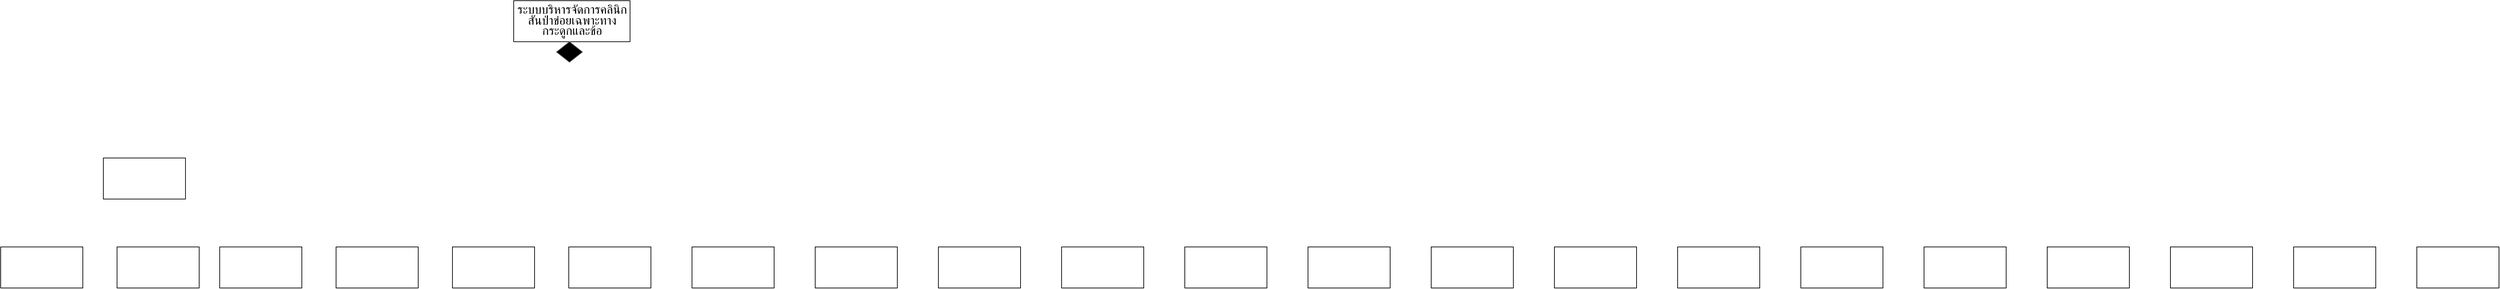 <mxfile version="12.1.9" type="github" pages="3"><diagram id="HoDfM63h4PHDofQYNBak" name="Page-1"><mxGraphModel dx="1411" dy="301" grid="1" gridSize="10" guides="1" tooltips="1" connect="1" arrows="1" fold="1" page="1" pageScale="1" pageWidth="850" pageHeight="1100" math="0" shadow="0"><root><mxCell id="0"/><mxCell id="1" parent="0"/><mxCell id="3DJI_7q3ZY7wRL1PrDJE-1" value="&lt;span lang=&quot;TH&quot; style=&quot;line-height: 107% ; font-family: &amp;#34;th niramit as&amp;#34;&quot;&gt;&lt;font style=&quot;font-size: 18px&quot;&gt;ระบบบริหารจัดการคลินิกสันป่าข่อยเฉพาะทางกระดูกและข้อ&lt;/font&gt;&lt;/span&gt;" style="rounded=0;whiteSpace=wrap;html=1;" vertex="1" parent="1"><mxGeometry x="339.5" y="30" width="170" height="60" as="geometry"/></mxCell><mxCell id="3DJI_7q3ZY7wRL1PrDJE-2" value="" style="rhombus;whiteSpace=wrap;html=1;strokeColor=#666666;fillColor=#000000;fontColor=#333333;" vertex="1" parent="1"><mxGeometry x="402" y="90" width="38" height="30" as="geometry"/></mxCell><mxCell id="3DJI_7q3ZY7wRL1PrDJE-3" value="" style="rounded=0;whiteSpace=wrap;html=1;" vertex="1" parent="1"><mxGeometry x="-260" y="260" width="120" height="60" as="geometry"/></mxCell><mxCell id="3DJI_7q3ZY7wRL1PrDJE-4" value="" style="rounded=0;whiteSpace=wrap;html=1;" vertex="1" parent="1"><mxGeometry x="-410" y="390" width="120" height="60" as="geometry"/></mxCell><mxCell id="3DJI_7q3ZY7wRL1PrDJE-5" value="" style="rounded=0;whiteSpace=wrap;html=1;" vertex="1" parent="1"><mxGeometry x="-240" y="390" width="120" height="60" as="geometry"/></mxCell><mxCell id="3DJI_7q3ZY7wRL1PrDJE-6" value="" style="rounded=0;whiteSpace=wrap;html=1;" vertex="1" parent="1"><mxGeometry x="-90" y="390" width="120" height="60" as="geometry"/></mxCell><mxCell id="3DJI_7q3ZY7wRL1PrDJE-8" value="" style="rounded=0;whiteSpace=wrap;html=1;" vertex="1" parent="1"><mxGeometry x="80" y="390" width="120" height="60" as="geometry"/></mxCell><mxCell id="3DJI_7q3ZY7wRL1PrDJE-9" value="" style="rounded=0;whiteSpace=wrap;html=1;" vertex="1" parent="1"><mxGeometry x="250" y="390" width="120" height="60" as="geometry"/></mxCell><mxCell id="3DJI_7q3ZY7wRL1PrDJE-10" value="" style="rounded=0;whiteSpace=wrap;html=1;" vertex="1" parent="1"><mxGeometry x="420" y="390" width="120" height="60" as="geometry"/></mxCell><mxCell id="3DJI_7q3ZY7wRL1PrDJE-11" value="" style="rounded=0;whiteSpace=wrap;html=1;" vertex="1" parent="1"><mxGeometry x="600" y="390" width="120" height="60" as="geometry"/></mxCell><mxCell id="3DJI_7q3ZY7wRL1PrDJE-12" value="" style="rounded=0;whiteSpace=wrap;html=1;" vertex="1" parent="1"><mxGeometry x="780" y="390" width="120" height="60" as="geometry"/></mxCell><mxCell id="3DJI_7q3ZY7wRL1PrDJE-13" value="" style="rounded=0;whiteSpace=wrap;html=1;" vertex="1" parent="1"><mxGeometry x="960" y="390" width="120" height="60" as="geometry"/></mxCell><mxCell id="3DJI_7q3ZY7wRL1PrDJE-14" value="" style="rounded=0;whiteSpace=wrap;html=1;" vertex="1" parent="1"><mxGeometry x="1140" y="390" width="120" height="60" as="geometry"/></mxCell><mxCell id="3DJI_7q3ZY7wRL1PrDJE-15" value="" style="rounded=0;whiteSpace=wrap;html=1;" vertex="1" parent="1"><mxGeometry x="1320" y="390" width="120" height="60" as="geometry"/></mxCell><mxCell id="3DJI_7q3ZY7wRL1PrDJE-16" value="" style="rounded=0;whiteSpace=wrap;html=1;" vertex="1" parent="1"><mxGeometry x="1500" y="390" width="120" height="60" as="geometry"/></mxCell><mxCell id="3DJI_7q3ZY7wRL1PrDJE-17" value="" style="rounded=0;whiteSpace=wrap;html=1;" vertex="1" parent="1"><mxGeometry x="1680" y="390" width="120" height="60" as="geometry"/></mxCell><mxCell id="3DJI_7q3ZY7wRL1PrDJE-18" value="" style="rounded=0;whiteSpace=wrap;html=1;" vertex="1" parent="1"><mxGeometry x="1860" y="390" width="120" height="60" as="geometry"/></mxCell><mxCell id="3DJI_7q3ZY7wRL1PrDJE-19" value="" style="rounded=0;whiteSpace=wrap;html=1;" vertex="1" parent="1"><mxGeometry x="2040" y="390" width="120" height="60" as="geometry"/></mxCell><mxCell id="3DJI_7q3ZY7wRL1PrDJE-20" value="" style="rounded=0;whiteSpace=wrap;html=1;" vertex="1" parent="1"><mxGeometry x="2220" y="390" width="120" height="60" as="geometry"/></mxCell><mxCell id="3DJI_7q3ZY7wRL1PrDJE-21" value="" style="rounded=0;whiteSpace=wrap;html=1;" vertex="1" parent="1"><mxGeometry x="2400" y="390" width="120" height="60" as="geometry"/></mxCell><mxCell id="3DJI_7q3ZY7wRL1PrDJE-22" value="" style="rounded=0;whiteSpace=wrap;html=1;" vertex="1" parent="1"><mxGeometry x="2580" y="390" width="120" height="60" as="geometry"/></mxCell><mxCell id="3DJI_7q3ZY7wRL1PrDJE-23" value="" style="rounded=0;whiteSpace=wrap;html=1;" vertex="1" parent="1"><mxGeometry x="2760" y="390" width="120" height="60" as="geometry"/></mxCell><mxCell id="3DJI_7q3ZY7wRL1PrDJE-24" value="" style="rounded=0;whiteSpace=wrap;html=1;" vertex="1" parent="1"><mxGeometry x="2940" y="390" width="120" height="60" as="geometry"/></mxCell><mxCell id="3DJI_7q3ZY7wRL1PrDJE-25" value="" style="rounded=0;whiteSpace=wrap;html=1;" vertex="1" parent="1"><mxGeometry x="3120" y="390" width="120" height="60" as="geometry"/></mxCell></root></mxGraphModel></diagram><diagram id="yDeRsRQ3v5Pm1SyFJY8s" name="Page-2"><mxGraphModel dx="1950" dy="514" grid="1" gridSize="10" guides="1" tooltips="1" connect="1" arrows="1" fold="1" page="1" pageScale="1" pageWidth="850" pageHeight="1100" math="0" shadow="0"><root><mxCell id="zGS4qnQrIL5LYa0en-8U-0"/><mxCell id="zGS4qnQrIL5LYa0en-8U-1" parent="zGS4qnQrIL5LYa0en-8U-0"/><mxCell id="NL-MlcAMuYNumWnN7J_m-0" value="&lt;span lang=&quot;TH&quot; style=&quot;line-height: 107% ; font-family: &amp;#34;th niramit as&amp;#34;&quot;&gt;&lt;font style=&quot;font-size: 25px&quot;&gt;&lt;b&gt;ระบบบริหารจัดการคลินิกสันป่าข่อยเฉพาะทางกระดูกและข้อ&lt;/b&gt;&lt;/font&gt;&lt;/span&gt;" style="rounded=0;whiteSpace=wrap;html=1;fontSize=17;" vertex="1" parent="zGS4qnQrIL5LYa0en-8U-1"><mxGeometry x="495.5" y="20" width="195" height="80" as="geometry"/></mxCell><mxCell id="NL-MlcAMuYNumWnN7J_m-1" value="" style="rhombus;whiteSpace=wrap;html=1;strokeColor=#666666;fillColor=#000000;fontColor=#333333;fontSize=17;" vertex="1" parent="zGS4qnQrIL5LYa0en-8U-1"><mxGeometry x="580" y="100" width="38" height="30" as="geometry"/></mxCell><mxCell id="NL-MlcAMuYNumWnN7J_m-6" style="edgeStyle=orthogonalEdgeStyle;rounded=0;orthogonalLoop=1;jettySize=auto;html=1;exitX=0.5;exitY=1;exitDx=0;exitDy=0;entryX=0.5;entryY=0.667;entryDx=0;entryDy=0;entryPerimeter=0;fontSize=17;" edge="1" parent="zGS4qnQrIL5LYa0en-8U-1" source="NL-MlcAMuYNumWnN7J_m-1" target="NL-MlcAMuYNumWnN7J_m-1"><mxGeometry relative="1" as="geometry"/></mxCell><mxCell id="moYANwYogoMEWb9JWlx8-10" value="ตรวจรักษา" style="rounded=0;whiteSpace=wrap;html=1;fontSize=17;" vertex="1" parent="zGS4qnQrIL5LYa0en-8U-1"><mxGeometry x="247" y="292.5" width="100" height="50" as="geometry"/></mxCell><mxCell id="moYANwYogoMEWb9JWlx8-11" value="ตรวจสอบข้อมูลผู้ป่วย" style="rounded=0;whiteSpace=wrap;html=1;fontSize=17;" vertex="1" parent="zGS4qnQrIL5LYa0en-8U-1"><mxGeometry x="-50" y="454" width="90" height="50" as="geometry"/></mxCell><mxCell id="moYANwYogoMEWb9JWlx8-12" value="กรอกข้อมูลการรักษา" style="rounded=0;whiteSpace=wrap;html=1;fontSize=17;" vertex="1" parent="zGS4qnQrIL5LYa0en-8U-1"><mxGeometry x="115.5" y="549.5" width="100" height="50" as="geometry"/></mxCell><mxCell id="moYANwYogoMEWb9JWlx8-13" value="กรอกข้อมูลการนัดหมาย" style="rounded=0;whiteSpace=wrap;html=1;fontSize=17;" vertex="1" parent="zGS4qnQrIL5LYa0en-8U-1"><mxGeometry x="455.5" y="522.5" width="100" height="55" as="geometry"/></mxCell><mxCell id="moYANwYogoMEWb9JWlx8-14" value="บันทึกข้อมูลการรักษา" style="rounded=0;whiteSpace=wrap;html=1;fontSize=17;" vertex="1" parent="zGS4qnQrIL5LYa0en-8U-1"><mxGeometry x="280.5" y="530" width="110" height="55" as="geometry"/></mxCell><mxCell id="moYANwYogoMEWb9JWlx8-15" value="" style="endArrow=none;html=1;strokeColor=#000000;exitX=0.5;exitY=0;exitDx=0;exitDy=0;entryX=0.5;entryY=1;entryDx=0;entryDy=0;fontSize=17;" edge="1" parent="zGS4qnQrIL5LYa0en-8U-1" source="moYANwYogoMEWb9JWlx8-11" target="moYANwYogoMEWb9JWlx8-19"><mxGeometry width="50" height="50" relative="1" as="geometry"><mxPoint x="-5" y="445" as="sourcePoint"/><mxPoint x="105" y="375" as="targetPoint"/></mxGeometry></mxCell><mxCell id="moYANwYogoMEWb9JWlx8-16" value="" style="endArrow=none;html=1;strokeColor=#000000;fontSize=17;" edge="1" parent="zGS4qnQrIL5LYa0en-8U-1" source="moYANwYogoMEWb9JWlx8-12"><mxGeometry width="50" height="50" relative="1" as="geometry"><mxPoint x="-114.5" y="636.5" as="sourcePoint"/><mxPoint x="290.5" y="367" as="targetPoint"/></mxGeometry></mxCell><mxCell id="moYANwYogoMEWb9JWlx8-17" value="" style="endArrow=none;html=1;strokeColor=#000000;exitX=0.5;exitY=0;exitDx=0;exitDy=0;entryX=0.5;entryY=1;entryDx=0;entryDy=0;fontSize=17;" edge="1" parent="zGS4qnQrIL5LYa0en-8U-1" source="moYANwYogoMEWb9JWlx8-14" target="moYANwYogoMEWb9JWlx8-19"><mxGeometry width="50" height="50" relative="1" as="geometry"><mxPoint x="325" y="435" as="sourcePoint"/><mxPoint x="175" y="405" as="targetPoint"/></mxGeometry></mxCell><mxCell id="moYANwYogoMEWb9JWlx8-18" value="" style="endArrow=none;html=1;strokeColor=#000000;exitX=0.5;exitY=0;exitDx=0;exitDy=0;entryX=0.5;entryY=1;entryDx=0;entryDy=0;fontSize=17;" edge="1" parent="zGS4qnQrIL5LYa0en-8U-1" source="moYANwYogoMEWb9JWlx8-13" target="moYANwYogoMEWb9JWlx8-19"><mxGeometry width="50" height="50" relative="1" as="geometry"><mxPoint x="385" y="395" as="sourcePoint"/><mxPoint x="205" y="385" as="targetPoint"/></mxGeometry></mxCell><mxCell id="moYANwYogoMEWb9JWlx8-19" value="" style="rhombus;whiteSpace=wrap;html=1;strokeColor=#666666;fillColor=#000000;fontColor=#333333;fontSize=17;" vertex="1" parent="zGS4qnQrIL5LYa0en-8U-1"><mxGeometry x="275.5" y="345" width="29" height="20" as="geometry"/></mxCell><mxCell id="moYANwYogoMEWb9JWlx8-20" value="บันทึกข้อมูลการนัดหมาย" style="rounded=0;whiteSpace=wrap;html=1;fontSize=17;" vertex="1" parent="zGS4qnQrIL5LYa0en-8U-1"><mxGeometry x="540" y="440" width="100" height="55" as="geometry"/></mxCell><mxCell id="moYANwYogoMEWb9JWlx8-21" value="" style="endArrow=none;html=1;strokeColor=#000000;exitX=0.5;exitY=0;exitDx=0;exitDy=0;entryX=0.5;entryY=1;entryDx=0;entryDy=0;fontSize=17;" edge="1" parent="zGS4qnQrIL5LYa0en-8U-1" source="moYANwYogoMEWb9JWlx8-20" target="moYANwYogoMEWb9JWlx8-19"><mxGeometry width="50" height="50" relative="1" as="geometry"><mxPoint x="520" y="395" as="sourcePoint"/><mxPoint x="330" y="375" as="targetPoint"/></mxGeometry></mxCell><mxCell id="moYANwYogoMEWb9JWlx8-24" value="รับชำระค่ารักษา" style="rounded=0;whiteSpace=wrap;html=1;fontSize=17;" vertex="1" parent="zGS4qnQrIL5LYa0en-8U-1"><mxGeometry x="909" y="305" width="100" height="50" as="geometry"/></mxCell><mxCell id="moYANwYogoMEWb9JWlx8-25" value="ตรวจสอบข้อมูลการรักษา" style="rounded=0;whiteSpace=wrap;html=1;fontSize=17;" vertex="1" parent="zGS4qnQrIL5LYa0en-8U-1"><mxGeometry x="660" y="524.5" width="90" height="50" as="geometry"/></mxCell><mxCell id="moYANwYogoMEWb9JWlx8-26" value="คำนวนค่ารักษา" style="rounded=0;whiteSpace=wrap;html=1;fontSize=17;" vertex="1" parent="zGS4qnQrIL5LYa0en-8U-1"><mxGeometry x="806" y="560" width="100" height="50" as="geometry"/></mxCell><mxCell id="moYANwYogoMEWb9JWlx8-27" value="บันทึกค่ารักษา" style="rounded=0;whiteSpace=wrap;html=1;fontSize=17;" vertex="1" parent="zGS4qnQrIL5LYa0en-8U-1"><mxGeometry x="1146" y="572" width="100" height="55" as="geometry"/></mxCell><mxCell id="moYANwYogoMEWb9JWlx8-28" value="ชำระค่ารักษา" style="rounded=0;whiteSpace=wrap;html=1;fontSize=17;" vertex="1" parent="zGS4qnQrIL5LYa0en-8U-1"><mxGeometry x="975" y="582.5" width="110" height="55" as="geometry"/></mxCell><mxCell id="moYANwYogoMEWb9JWlx8-29" value="" style="endArrow=none;html=1;strokeColor=#000000;exitX=0.5;exitY=0;exitDx=0;exitDy=0;entryX=0.5;entryY=1;entryDx=0;entryDy=0;fontSize=17;" edge="1" parent="zGS4qnQrIL5LYa0en-8U-1" source="moYANwYogoMEWb9JWlx8-25" target="moYANwYogoMEWb9JWlx8-33"><mxGeometry width="50" height="50" relative="1" as="geometry"><mxPoint x="720" y="541.5" as="sourcePoint"/><mxPoint x="790" y="434" as="targetPoint"/></mxGeometry></mxCell><mxCell id="moYANwYogoMEWb9JWlx8-30" value="" style="endArrow=none;html=1;strokeColor=#000000;entryX=0.5;entryY=1;entryDx=0;entryDy=0;fontSize=17;" edge="1" parent="zGS4qnQrIL5LYa0en-8U-1" source="moYANwYogoMEWb9JWlx8-26" target="moYANwYogoMEWb9JWlx8-33"><mxGeometry width="50" height="50" relative="1" as="geometry"><mxPoint x="560" y="694" as="sourcePoint"/><mxPoint x="820" y="454" as="targetPoint"/></mxGeometry></mxCell><mxCell id="moYANwYogoMEWb9JWlx8-31" value="" style="endArrow=none;html=1;strokeColor=#000000;exitX=0.5;exitY=0;exitDx=0;exitDy=0;entryX=0.5;entryY=1;entryDx=0;entryDy=0;fontSize=17;" edge="1" parent="zGS4qnQrIL5LYa0en-8U-1" source="moYANwYogoMEWb9JWlx8-28" target="moYANwYogoMEWb9JWlx8-33"><mxGeometry width="50" height="50" relative="1" as="geometry"><mxPoint x="1010" y="494" as="sourcePoint"/><mxPoint x="860" y="464" as="targetPoint"/></mxGeometry></mxCell><mxCell id="moYANwYogoMEWb9JWlx8-32" value="" style="endArrow=none;html=1;strokeColor=#000000;exitX=0.5;exitY=0;exitDx=0;exitDy=0;entryX=0.5;entryY=1;entryDx=0;entryDy=0;fontSize=17;" edge="1" parent="zGS4qnQrIL5LYa0en-8U-1" source="moYANwYogoMEWb9JWlx8-27" target="moYANwYogoMEWb9JWlx8-33"><mxGeometry width="50" height="50" relative="1" as="geometry"><mxPoint x="1070" y="454" as="sourcePoint"/><mxPoint x="890" y="444" as="targetPoint"/></mxGeometry></mxCell><mxCell id="moYANwYogoMEWb9JWlx8-33" value="" style="rhombus;whiteSpace=wrap;html=1;strokeColor=#666666;fillColor=#000000;fontColor=#333333;fontSize=17;" vertex="1" parent="zGS4qnQrIL5LYa0en-8U-1"><mxGeometry x="946" y="355" width="29" height="20" as="geometry"/></mxCell><mxCell id="moYANwYogoMEWb9JWlx8-34" value="ออกใบเสร็จ" style="rounded=0;whiteSpace=wrap;html=1;fontSize=17;" vertex="1" parent="zGS4qnQrIL5LYa0en-8U-1"><mxGeometry x="1270" y="514" width="100" height="55" as="geometry"/></mxCell><mxCell id="moYANwYogoMEWb9JWlx8-35" value="" style="endArrow=none;html=1;strokeColor=#000000;exitX=0.5;exitY=0;exitDx=0;exitDy=0;entryX=0.5;entryY=1;entryDx=0;entryDy=0;fontSize=17;" edge="1" parent="zGS4qnQrIL5LYa0en-8U-1" source="moYANwYogoMEWb9JWlx8-34" target="moYANwYogoMEWb9JWlx8-33"><mxGeometry width="50" height="50" relative="1" as="geometry"><mxPoint x="1205" y="454" as="sourcePoint"/><mxPoint x="1015" y="434" as="targetPoint"/></mxGeometry></mxCell><mxCell id="OiAI_FXyEVSO1lHhsHNw-0" value="" style="endArrow=none;html=1;strokeColor=#000000;exitX=0.5;exitY=0;exitDx=0;exitDy=0;fontSize=17;" edge="1" parent="zGS4qnQrIL5LYa0en-8U-1" source="moYANwYogoMEWb9JWlx8-10"><mxGeometry width="50" height="50" relative="1" as="geometry"><mxPoint x="360" y="270" as="sourcePoint"/><mxPoint x="600" y="130" as="targetPoint"/></mxGeometry></mxCell><mxCell id="OiAI_FXyEVSO1lHhsHNw-1" value="" style="endArrow=none;html=1;strokeColor=#000000;exitX=1;exitY=1;exitDx=0;exitDy=0;entryX=0.5;entryY=0;entryDx=0;entryDy=0;fontSize=17;" edge="1" parent="zGS4qnQrIL5LYa0en-8U-1" source="NL-MlcAMuYNumWnN7J_m-1" target="moYANwYogoMEWb9JWlx8-24"><mxGeometry width="50" height="50" relative="1" as="geometry"><mxPoint x="460" y="350" as="sourcePoint"/><mxPoint x="510" y="300" as="targetPoint"/></mxGeometry></mxCell><mxCell id="OiAI_FXyEVSO1lHhsHNw-2" value="" style="ellipse;whiteSpace=wrap;html=1;aspect=fixed;fontSize=17;" vertex="1" parent="zGS4qnQrIL5LYa0en-8U-1"><mxGeometry x="509.5" y="155" width="10" height="10" as="geometry"/></mxCell><mxCell id="OiAI_FXyEVSO1lHhsHNw-3" value="" style="endArrow=classic;html=1;strokeColor=#000000;exitX=0;exitY=1;exitDx=0;exitDy=0;fontSize=17;" edge="1" parent="zGS4qnQrIL5LYa0en-8U-1" source="OiAI_FXyEVSO1lHhsHNw-2"><mxGeometry width="50" height="50" relative="1" as="geometry"><mxPoint x="407" y="210" as="sourcePoint"/><mxPoint x="487" y="180" as="targetPoint"/></mxGeometry></mxCell><mxCell id="OiAI_FXyEVSO1lHhsHNw-5" value="คิวการรักษา" style="text;html=1;resizable=0;points=[];autosize=1;align=left;verticalAlign=top;spacingTop=-4;rotation=-30;fontSize=17;" vertex="1" parent="zGS4qnQrIL5LYa0en-8U-1"><mxGeometry x="460.5" y="140" width="70" height="20" as="geometry"/></mxCell><mxCell id="nvTf82IgISUZBx34aase-11" value="" style="ellipse;whiteSpace=wrap;html=1;aspect=fixed;fontSize=17;" vertex="1" parent="zGS4qnQrIL5LYa0en-8U-1"><mxGeometry x="200.5" y="376" width="10" height="10" as="geometry"/></mxCell><mxCell id="nvTf82IgISUZBx34aase-12" value="" style="endArrow=classic;html=1;strokeColor=#000000;exitX=0;exitY=1;exitDx=0;exitDy=0;fontSize=17;" edge="1" parent="zGS4qnQrIL5LYa0en-8U-1" source="nvTf82IgISUZBx34aase-11"><mxGeometry width="50" height="50" relative="1" as="geometry"><mxPoint x="92.5" y="431" as="sourcePoint"/><mxPoint x="172.5" y="396" as="targetPoint"/></mxGeometry></mxCell><mxCell id="nvTf82IgISUZBx34aase-13" value="ข้อมูลอาการป่วย" style="text;html=1;resizable=0;points=[];autosize=1;align=left;verticalAlign=top;spacingTop=-4;rotation=-25;fontSize=17;" vertex="1" parent="zGS4qnQrIL5LYa0en-8U-1"><mxGeometry x="130.5" y="361" width="100" height="20" as="geometry"/></mxCell><mxCell id="nvTf82IgISUZBx34aase-14" value="" style="ellipse;whiteSpace=wrap;html=1;aspect=fixed;fontSize=17;" vertex="1" parent="zGS4qnQrIL5LYa0en-8U-1"><mxGeometry x="103" y="404" width="10" height="10" as="geometry"/></mxCell><mxCell id="nvTf82IgISUZBx34aase-15" value="" style="endArrow=classic;html=1;strokeColor=#000000;exitX=0;exitY=1;exitDx=0;exitDy=0;fontSize=17;" edge="1" parent="zGS4qnQrIL5LYa0en-8U-1" source="nvTf82IgISUZBx34aase-14"><mxGeometry width="50" height="50" relative="1" as="geometry"><mxPoint x="-5" y="459" as="sourcePoint"/><mxPoint x="75" y="424.0" as="targetPoint"/></mxGeometry></mxCell><mxCell id="nvTf82IgISUZBx34aase-16" value="ข้อมูลผู้ป่วย" style="text;html=1;rotation=-25;fontSize=17;" vertex="1" parent="zGS4qnQrIL5LYa0en-8U-1"><mxGeometry x="40" y="374" width="110" height="30" as="geometry"/></mxCell><mxCell id="nvTf82IgISUZBx34aase-17" value="" style="ellipse;whiteSpace=wrap;html=1;aspect=fixed;fontSize=17;" vertex="1" parent="zGS4qnQrIL5LYa0en-8U-1"><mxGeometry x="73" y="436.5" width="7" height="7" as="geometry"/></mxCell><mxCell id="nvTf82IgISUZBx34aase-18" value="" style="endArrow=classic;html=1;strokeColor=#000000;exitX=1;exitY=0;exitDx=0;exitDy=0;fontSize=17;" edge="1" parent="zGS4qnQrIL5LYa0en-8U-1" source="nvTf82IgISUZBx34aase-17"><mxGeometry width="50" height="50" relative="1" as="geometry"><mxPoint x="93" y="476" as="sourcePoint"/><mxPoint x="103" y="426" as="targetPoint"/></mxGeometry></mxCell><mxCell id="nvTf82IgISUZBx34aase-19" value="ข้อมูลผู้ป่วย" style="text;html=1;rotation=-30;fontSize=17;" vertex="1" parent="zGS4qnQrIL5LYa0en-8U-1"><mxGeometry x="53" y="441" width="60" height="30" as="geometry"/></mxCell><mxCell id="nvTf82IgISUZBx34aase-22" value="" style="ellipse;whiteSpace=wrap;html=1;aspect=fixed;fontSize=17;" vertex="1" parent="zGS4qnQrIL5LYa0en-8U-1"><mxGeometry x="165.5" y="407.5" width="10" height="10" as="geometry"/></mxCell><mxCell id="nvTf82IgISUZBx34aase-23" value="" style="endArrow=classic;html=1;strokeColor=#000000;exitX=1;exitY=0;exitDx=0;exitDy=0;fontSize=17;" edge="1" parent="zGS4qnQrIL5LYa0en-8U-1" source="nvTf82IgISUZBx34aase-22"><mxGeometry width="50" height="50" relative="1" as="geometry"><mxPoint x="185.5" y="447.5" as="sourcePoint"/><mxPoint x="195.5" y="397.5" as="targetPoint"/></mxGeometry></mxCell><mxCell id="nvTf82IgISUZBx34aase-24" value="ข้อมูลอาการป่วย" style="text;html=1;resizable=0;points=[];autosize=1;align=left;verticalAlign=top;spacingTop=-4;rotation=-25;fontSize=17;" vertex="1" parent="zGS4qnQrIL5LYa0en-8U-1"><mxGeometry x="130.5" y="405" width="100" height="20" as="geometry"/></mxCell><mxCell id="nvTf82IgISUZBx34aase-25" value="" style="ellipse;whiteSpace=wrap;html=1;aspect=fixed;fontSize=17;" vertex="1" parent="zGS4qnQrIL5LYa0en-8U-1"><mxGeometry x="250.5" y="410" width="10" height="10" as="geometry"/></mxCell><mxCell id="nvTf82IgISUZBx34aase-26" value="" style="endArrow=classic;html=1;strokeColor=#000000;exitX=0;exitY=1;exitDx=0;exitDy=0;fontSize=17;" edge="1" parent="zGS4qnQrIL5LYa0en-8U-1" source="nvTf82IgISUZBx34aase-25"><mxGeometry width="50" height="50" relative="1" as="geometry"><mxPoint x="142.5" y="465" as="sourcePoint"/><mxPoint x="237" y="440" as="targetPoint"/></mxGeometry></mxCell><mxCell id="nvTf82IgISUZBx34aase-27" value="&lt;font style=&quot;font-size: 17px;&quot;&gt;ข้อมูลผู้ป่วย&lt;/font&gt;" style="text;html=1;rotation=-55;fontSize=17;" vertex="1" parent="zGS4qnQrIL5LYa0en-8U-1"><mxGeometry x="195.5" y="413.5" width="60" height="30" as="geometry"/></mxCell><mxCell id="nvTf82IgISUZBx34aase-28" value="" style="ellipse;whiteSpace=wrap;html=1;aspect=fixed;fontSize=17;" vertex="1" parent="zGS4qnQrIL5LYa0en-8U-1"><mxGeometry x="190.5" y="502.5" width="10" height="10" as="geometry"/></mxCell><mxCell id="nvTf82IgISUZBx34aase-29" value="" style="endArrow=classic;html=1;strokeColor=#000000;exitX=0;exitY=1;exitDx=0;exitDy=0;fontSize=17;" edge="1" parent="zGS4qnQrIL5LYa0en-8U-1" source="nvTf82IgISUZBx34aase-28"><mxGeometry width="50" height="50" relative="1" as="geometry"><mxPoint x="82.5" y="557.5" as="sourcePoint"/><mxPoint x="177" y="532.5" as="targetPoint"/></mxGeometry></mxCell><mxCell id="nvTf82IgISUZBx34aase-30" value="ข้อมูลการรักษา" style="text;html=1;resizable=0;points=[];autosize=1;align=left;verticalAlign=top;spacingTop=-4;rotation=-55;fontSize=17;" vertex="1" parent="zGS4qnQrIL5LYa0en-8U-1"><mxGeometry x="135.5" y="497.5" width="90" height="20" as="geometry"/></mxCell><mxCell id="nvTf82IgISUZBx34aase-31" value="" style="ellipse;whiteSpace=wrap;html=1;aspect=fixed;fontSize=17;" vertex="1" parent="zGS4qnQrIL5LYa0en-8U-1"><mxGeometry x="210.5" y="504" width="10" height="10" as="geometry"/></mxCell><mxCell id="nvTf82IgISUZBx34aase-32" value="" style="endArrow=classic;html=1;strokeColor=#000000;exitX=1;exitY=0;exitDx=0;exitDy=0;fontSize=17;" edge="1" parent="zGS4qnQrIL5LYa0en-8U-1" source="nvTf82IgISUZBx34aase-31"><mxGeometry width="50" height="50" relative="1" as="geometry"><mxPoint x="230.5" y="544" as="sourcePoint"/><mxPoint x="230.5" y="489" as="targetPoint"/></mxGeometry></mxCell><mxCell id="nvTf82IgISUZBx34aase-35" value="ข้อมูลการรักษา" style="text;html=1;resizable=0;points=[];autosize=1;align=left;verticalAlign=top;spacingTop=-4;rotation=-55;fontSize=17;" vertex="1" parent="zGS4qnQrIL5LYa0en-8U-1"><mxGeometry x="190.5" y="489" width="90" height="20" as="geometry"/></mxCell><mxCell id="nvTf82IgISUZBx34aase-36" value="" style="ellipse;whiteSpace=wrap;html=1;aspect=fixed;fontSize=17;" vertex="1" parent="zGS4qnQrIL5LYa0en-8U-1"><mxGeometry x="460" y="240" width="10" height="10" as="geometry"/></mxCell><mxCell id="nvTf82IgISUZBx34aase-37" value="" style="endArrow=classic;html=1;strokeColor=#000000;exitX=1;exitY=0;exitDx=0;exitDy=0;fontSize=17;" edge="1" parent="zGS4qnQrIL5LYa0en-8U-1" source="nvTf82IgISUZBx34aase-36"><mxGeometry width="50" height="50" relative="1" as="geometry"><mxPoint x="491.5" y="285" as="sourcePoint"/><mxPoint x="491.5" y="230" as="targetPoint"/></mxGeometry></mxCell><mxCell id="nvTf82IgISUZBx34aase-38" value="ข้อมูลการรักษา" style="text;html=1;resizable=0;points=[];autosize=1;align=left;verticalAlign=top;spacingTop=-4;rotation=-35;fontSize=17;" vertex="1" parent="zGS4qnQrIL5LYa0en-8U-1"><mxGeometry x="429.5" y="245" width="90" height="20" as="geometry"/></mxCell><mxCell id="nvTf82IgISUZBx34aase-40" value="" style="ellipse;whiteSpace=wrap;html=1;aspect=fixed;fontSize=17;" vertex="1" parent="zGS4qnQrIL5LYa0en-8U-1"><mxGeometry x="299.5" y="439.5" width="10" height="10" as="geometry"/></mxCell><mxCell id="nvTf82IgISUZBx34aase-41" value="" style="endArrow=classic;html=1;strokeColor=#000000;exitX=0.5;exitY=1;exitDx=0;exitDy=0;fontSize=17;" edge="1" parent="zGS4qnQrIL5LYa0en-8U-1" source="nvTf82IgISUZBx34aase-40"><mxGeometry width="50" height="50" relative="1" as="geometry"><mxPoint x="191.5" y="494.5" as="sourcePoint"/><mxPoint x="307" y="469.5" as="targetPoint"/></mxGeometry></mxCell><mxCell id="nvTf82IgISUZBx34aase-42" value="ข้อมูลการรักษา" style="text;html=1;resizable=0;points=[];autosize=1;align=left;verticalAlign=top;spacingTop=-4;rotation=-100;fontSize=17;" vertex="1" parent="zGS4qnQrIL5LYa0en-8U-1"><mxGeometry x="247" y="439.5" width="90" height="20" as="geometry"/></mxCell><mxCell id="nvTf82IgISUZBx34aase-43" value="" style="ellipse;whiteSpace=wrap;html=1;aspect=fixed;fontSize=17;" vertex="1" parent="zGS4qnQrIL5LYa0en-8U-1"><mxGeometry x="315" y="444" width="10" height="10" as="geometry"/></mxCell><mxCell id="nvTf82IgISUZBx34aase-44" value="" style="endArrow=classic;html=1;strokeColor=#000000;exitX=0;exitY=0;exitDx=0;exitDy=0;fontSize=17;" edge="1" parent="zGS4qnQrIL5LYa0en-8U-1" source="nvTf82IgISUZBx34aase-43"><mxGeometry width="50" height="50" relative="1" as="geometry"><mxPoint x="340.5" y="484" as="sourcePoint"/><mxPoint x="310.5" y="424" as="targetPoint"/></mxGeometry></mxCell><mxCell id="nvTf82IgISUZBx34aase-47" value="ข้อมูลการรักษา" style="text;html=1;resizable=0;points=[];autosize=1;align=left;verticalAlign=top;spacingTop=-4;rotation=70;fontSize=17;" vertex="1" parent="zGS4qnQrIL5LYa0en-8U-1"><mxGeometry x="285" y="424" width="90" height="20" as="geometry"/></mxCell><mxCell id="nvTf82IgISUZBx34aase-49" value="" style="ellipse;whiteSpace=wrap;html=1;aspect=fixed;fontSize=17;" vertex="1" parent="zGS4qnQrIL5LYa0en-8U-1"><mxGeometry x="399.5" y="454" width="10" height="10" as="geometry"/></mxCell><mxCell id="nvTf82IgISUZBx34aase-50" value="" style="endArrow=classic;html=1;strokeColor=#000000;exitX=1;exitY=1;exitDx=0;exitDy=0;fontSize=17;" edge="1" parent="zGS4qnQrIL5LYa0en-8U-1" source="nvTf82IgISUZBx34aase-49"><mxGeometry width="50" height="50" relative="1" as="geometry"><mxPoint x="291.5" y="509" as="sourcePoint"/><mxPoint x="429.5" y="479" as="targetPoint"/></mxGeometry></mxCell><mxCell id="nvTf82IgISUZBx34aase-51" value="ข้อมูลการนัดหมาย" style="text;html=1;resizable=0;points=[];autosize=1;align=left;verticalAlign=top;spacingTop=-4;rotation=35;fontSize=17;" vertex="1" parent="zGS4qnQrIL5LYa0en-8U-1"><mxGeometry x="344.5" y="458.5" width="110" height="20" as="geometry"/></mxCell><mxCell id="nvTf82IgISUZBx34aase-52" value="" style="ellipse;whiteSpace=wrap;html=1;aspect=fixed;fontSize=17;" vertex="1" parent="zGS4qnQrIL5LYa0en-8U-1"><mxGeometry x="412" y="439.5" width="10" height="10" as="geometry"/></mxCell><mxCell id="nvTf82IgISUZBx34aase-53" value="" style="endArrow=classic;html=1;strokeColor=#000000;fontSize=17;" edge="1" parent="zGS4qnQrIL5LYa0en-8U-1" source="nvTf82IgISUZBx34aase-52"><mxGeometry width="50" height="50" relative="1" as="geometry"><mxPoint x="437.5" y="479.5" as="sourcePoint"/><mxPoint x="397.5" y="434.5" as="targetPoint"/></mxGeometry></mxCell><mxCell id="nvTf82IgISUZBx34aase-54" value="ข้อมูลการนัดหมาย" style="text;html=1;resizable=0;points=[];autosize=1;align=left;verticalAlign=top;spacingTop=-4;rotation=35;fontSize=17;" vertex="1" parent="zGS4qnQrIL5LYa0en-8U-1"><mxGeometry x="364.5" y="421" width="110" height="20" as="geometry"/></mxCell><mxCell id="nvTf82IgISUZBx34aase-60" value="ข้อมูลการนัดหมาย" style="text;html=1;resizable=0;points=[];autosize=1;align=left;verticalAlign=top;spacingTop=-4;rotation=-30;fontSize=17;" vertex="1" parent="zGS4qnQrIL5LYa0en-8U-1"><mxGeometry x="495.5" y="170.5" width="110" height="20" as="geometry"/></mxCell><mxCell id="nvTf82IgISUZBx34aase-61" value="" style="ellipse;whiteSpace=wrap;html=1;aspect=fixed;fontSize=17;" vertex="1" parent="zGS4qnQrIL5LYa0en-8U-1"><mxGeometry x="548.5" y="160.5" width="10" height="10" as="geometry"/></mxCell><mxCell id="nvTf82IgISUZBx34aase-62" value="" style="endArrow=classic;html=1;strokeColor=#000000;exitX=1;exitY=0;exitDx=0;exitDy=0;fontSize=17;" edge="1" parent="zGS4qnQrIL5LYa0en-8U-1" source="nvTf82IgISUZBx34aase-61"><mxGeometry width="50" height="50" relative="1" as="geometry"><mxPoint x="580" y="205.5" as="sourcePoint"/><mxPoint x="580" y="150.5" as="targetPoint"/></mxGeometry></mxCell><mxCell id="nvTf82IgISUZBx34aase-64" value="" style="ellipse;whiteSpace=wrap;html=1;aspect=fixed;fontSize=17;" vertex="1" parent="zGS4qnQrIL5LYa0en-8U-1"><mxGeometry x="456" y="410" width="10" height="10" as="geometry"/></mxCell><mxCell id="nvTf82IgISUZBx34aase-65" value="" style="endArrow=classic;html=1;strokeColor=#000000;exitX=1;exitY=1;exitDx=0;exitDy=0;fontSize=17;" edge="1" parent="zGS4qnQrIL5LYa0en-8U-1" source="nvTf82IgISUZBx34aase-64"><mxGeometry width="50" height="50" relative="1" as="geometry"><mxPoint x="348" y="465" as="sourcePoint"/><mxPoint x="496" y="430" as="targetPoint"/></mxGeometry></mxCell><mxCell id="nvTf82IgISUZBx34aase-66" value="ใบนัดหมาย" style="text;html=1;resizable=0;points=[];autosize=1;align=left;verticalAlign=top;spacingTop=-4;rotation=18;fontSize=17;" vertex="1" parent="zGS4qnQrIL5LYa0en-8U-1"><mxGeometry x="435.5" y="420" width="70" height="20" as="geometry"/></mxCell><mxCell id="nvTf82IgISUZBx34aase-67" value="" style="ellipse;whiteSpace=wrap;html=1;aspect=fixed;fontSize=17;" vertex="1" parent="zGS4qnQrIL5LYa0en-8U-1"><mxGeometry x="477" y="401" width="10" height="10" as="geometry"/></mxCell><mxCell id="nvTf82IgISUZBx34aase-68" value="" style="endArrow=classic;html=1;strokeColor=#000000;exitX=0;exitY=0;exitDx=0;exitDy=0;fontSize=17;" edge="1" parent="zGS4qnQrIL5LYa0en-8U-1" source="nvTf82IgISUZBx34aase-67"><mxGeometry width="50" height="50" relative="1" as="geometry"><mxPoint x="502.5" y="441" as="sourcePoint"/><mxPoint x="462.5" y="396" as="targetPoint"/></mxGeometry></mxCell><mxCell id="nvTf82IgISUZBx34aase-69" value="ใบนัดหมาย" style="text;html=1;resizable=0;points=[];autosize=1;align=left;verticalAlign=top;spacingTop=-4;rotation=18;fontSize=17;" vertex="1" parent="zGS4qnQrIL5LYa0en-8U-1"><mxGeometry x="444.5" y="376" width="70" height="20" as="geometry"/></mxCell><mxCell id="nvTf82IgISUZBx34aase-70" value="" style="ellipse;whiteSpace=wrap;html=1;aspect=fixed;fontSize=17;" vertex="1" parent="zGS4qnQrIL5LYa0en-8U-1"><mxGeometry x="370" y="260.5" width="10" height="10" as="geometry"/></mxCell><mxCell id="nvTf82IgISUZBx34aase-71" value="" style="endArrow=classic;html=1;strokeColor=#000000;exitX=1;exitY=0;exitDx=0;exitDy=0;fontSize=17;" edge="1" parent="zGS4qnQrIL5LYa0en-8U-1" source="nvTf82IgISUZBx34aase-70"><mxGeometry width="50" height="50" relative="1" as="geometry"><mxPoint x="401.5" y="305.5" as="sourcePoint"/><mxPoint x="401.5" y="250.5" as="targetPoint"/></mxGeometry></mxCell><mxCell id="nvTf82IgISUZBx34aase-72" value="ใบนัดหมาย" style="text;html=1;resizable=0;points=[];autosize=1;align=left;verticalAlign=top;spacingTop=-4;rotation=-29;fontSize=17;" vertex="1" parent="zGS4qnQrIL5LYa0en-8U-1"><mxGeometry x="355" y="264" width="70" height="20" as="geometry"/></mxCell><mxCell id="nvTf82IgISUZBx34aase-76" value="" style="ellipse;whiteSpace=wrap;html=1;aspect=fixed;fontSize=17;" vertex="1" parent="zGS4qnQrIL5LYa0en-8U-1"><mxGeometry x="720" y="190" width="10" height="10" as="geometry"/></mxCell><mxCell id="nvTf82IgISUZBx34aase-77" value="" style="endArrow=classic;html=1;strokeColor=#000000;exitX=1;exitY=1;exitDx=0;exitDy=0;fontSize=17;" edge="1" parent="zGS4qnQrIL5LYa0en-8U-1" source="nvTf82IgISUZBx34aase-76"><mxGeometry width="50" height="50" relative="1" as="geometry"><mxPoint x="617.5" y="245" as="sourcePoint"/><mxPoint x="747.5" y="210" as="targetPoint"/></mxGeometry></mxCell><mxCell id="nvTf82IgISUZBx34aase-78" value="ข้อมูลการรักษา" style="text;html=1;resizable=0;points=[];autosize=1;align=left;verticalAlign=top;spacingTop=-4;rotation=30;fontSize=17;" vertex="1" parent="zGS4qnQrIL5LYa0en-8U-1"><mxGeometry x="670" y="200" width="90" height="20" as="geometry"/></mxCell><mxCell id="nvTf82IgISUZBx34aase-79" value="" style="ellipse;whiteSpace=wrap;html=1;aspect=fixed;fontSize=17;" vertex="1" parent="zGS4qnQrIL5LYa0en-8U-1"><mxGeometry x="794" y="454" width="10" height="10" as="geometry"/></mxCell><mxCell id="nvTf82IgISUZBx34aase-80" value="" style="endArrow=classic;html=1;strokeColor=#000000;exitX=0;exitY=1;exitDx=0;exitDy=0;fontSize=17;" edge="1" parent="zGS4qnQrIL5LYa0en-8U-1" source="nvTf82IgISUZBx34aase-79"><mxGeometry width="50" height="50" relative="1" as="geometry"><mxPoint x="686" y="509" as="sourcePoint"/><mxPoint x="766" y="474" as="targetPoint"/></mxGeometry></mxCell><mxCell id="nvTf82IgISUZBx34aase-81" value="ข้อมูลการรักษา" style="text;html=1;resizable=0;points=[];autosize=1;align=left;verticalAlign=top;spacingTop=-4;rotation=-30;fontSize=17;" vertex="1" parent="zGS4qnQrIL5LYa0en-8U-1"><mxGeometry x="725" y="443" width="90" height="20" as="geometry"/></mxCell><mxCell id="nvTf82IgISUZBx34aase-82" value="" style="ellipse;whiteSpace=wrap;html=1;aspect=fixed;fontSize=17;" vertex="1" parent="zGS4qnQrIL5LYa0en-8U-1"><mxGeometry x="793" y="477.5" width="10" height="10" as="geometry"/></mxCell><mxCell id="nvTf82IgISUZBx34aase-83" value="" style="endArrow=classic;html=1;strokeColor=#000000;fontSize=17;" edge="1" parent="zGS4qnQrIL5LYa0en-8U-1"><mxGeometry width="50" height="50" relative="1" as="geometry"><mxPoint x="802" y="478.5" as="sourcePoint"/><mxPoint x="825" y="467.5" as="targetPoint"/></mxGeometry></mxCell><mxCell id="nvTf82IgISUZBx34aase-84" value="ข้อมูลการรักษา" style="text;html=1;resizable=0;points=[];autosize=1;align=left;verticalAlign=top;spacingTop=-4;rotation=-30;fontSize=17;" vertex="1" parent="zGS4qnQrIL5LYa0en-8U-1"><mxGeometry x="765" y="481.5" width="90" height="20" as="geometry"/></mxCell><mxCell id="nvTf82IgISUZBx34aase-85" value="" style="ellipse;whiteSpace=wrap;html=1;aspect=fixed;fontSize=17;" vertex="1" parent="zGS4qnQrIL5LYa0en-8U-1"><mxGeometry x="896" y="479" width="10" height="10" as="geometry"/></mxCell><mxCell id="nvTf82IgISUZBx34aase-86" value="" style="endArrow=classic;html=1;strokeColor=#000000;exitX=0;exitY=1;exitDx=0;exitDy=0;fontSize=17;" edge="1" parent="zGS4qnQrIL5LYa0en-8U-1" source="nvTf82IgISUZBx34aase-85"><mxGeometry width="50" height="50" relative="1" as="geometry"><mxPoint x="788" y="534" as="sourcePoint"/><mxPoint x="877" y="520" as="targetPoint"/></mxGeometry></mxCell><mxCell id="nvTf82IgISUZBx34aase-87" value="ข้อมูลการรักษา" style="text;html=1;resizable=0;points=[];autosize=1;align=left;verticalAlign=top;spacingTop=-4;rotation=-60;fontSize=17;" vertex="1" parent="zGS4qnQrIL5LYa0en-8U-1"><mxGeometry x="825.5" y="482.5" width="90" height="20" as="geometry"/></mxCell><mxCell id="nvTf82IgISUZBx34aase-88" value="" style="ellipse;whiteSpace=wrap;html=1;aspect=fixed;fontSize=17;" vertex="1" parent="zGS4qnQrIL5LYa0en-8U-1"><mxGeometry x="896" y="510.5" width="10" height="10" as="geometry"/></mxCell><mxCell id="nvTf82IgISUZBx34aase-89" value="" style="endArrow=classic;html=1;strokeColor=#000000;fontSize=17;" edge="1" parent="zGS4qnQrIL5LYa0en-8U-1"><mxGeometry width="50" height="50" relative="1" as="geometry"><mxPoint x="905" y="511.5" as="sourcePoint"/><mxPoint x="913" y="495.5" as="targetPoint"/></mxGeometry></mxCell><mxCell id="nvTf82IgISUZBx34aase-90" value="ข้อมูลค่ารักษา" style="text;html=1;resizable=0;points=[];autosize=1;align=left;verticalAlign=top;spacingTop=-4;rotation=-60;fontSize=17;" vertex="1" parent="zGS4qnQrIL5LYa0en-8U-1"><mxGeometry x="870.5" y="506.5" width="80" height="20" as="geometry"/></mxCell><mxCell id="nvTf82IgISUZBx34aase-91" value="" style="ellipse;whiteSpace=wrap;html=1;aspect=fixed;fontSize=17;" vertex="1" parent="zGS4qnQrIL5LYa0en-8U-1"><mxGeometry x="880.5" y="247.5" width="10" height="10" as="geometry"/></mxCell><mxCell id="nvTf82IgISUZBx34aase-92" value="" style="endArrow=classic;html=1;strokeColor=#000000;fontSize=17;" edge="1" parent="zGS4qnQrIL5LYa0en-8U-1" source="nvTf82IgISUZBx34aase-91"><mxGeometry width="50" height="50" relative="1" as="geometry"><mxPoint x="772.5" y="297.5" as="sourcePoint"/><mxPoint x="849.5" y="232.5" as="targetPoint"/></mxGeometry></mxCell><mxCell id="nvTf82IgISUZBx34aase-93" value="ข้อมูลค่ารักษา" style="text;html=1;resizable=0;points=[];autosize=1;align=left;verticalAlign=top;spacingTop=-4;rotation=30;fontSize=17;" vertex="1" parent="zGS4qnQrIL5LYa0en-8U-1"><mxGeometry x="840.5" y="220" width="80" height="20" as="geometry"/></mxCell><mxCell id="nvTf82IgISUZBx34aase-94" value="" style="ellipse;whiteSpace=wrap;html=1;aspect=fixed;fontSize=17;" vertex="1" parent="zGS4qnQrIL5LYa0en-8U-1"><mxGeometry x="835.5" y="250.5" width="10" height="10" as="geometry"/></mxCell><mxCell id="nvTf82IgISUZBx34aase-95" value="" style="endArrow=classic;html=1;strokeColor=#000000;exitX=1;exitY=1;exitDx=0;exitDy=0;fontSize=17;" edge="1" parent="zGS4qnQrIL5LYa0en-8U-1" source="nvTf82IgISUZBx34aase-94"><mxGeometry width="50" height="50" relative="1" as="geometry"><mxPoint x="733" y="305.5" as="sourcePoint"/><mxPoint x="863" y="270.5" as="targetPoint"/></mxGeometry></mxCell><mxCell id="nvTf82IgISUZBx34aase-96" value="เงินค่ารักษา" style="text;html=1;resizable=0;points=[];autosize=1;align=left;verticalAlign=top;spacingTop=-4;rotation=20;fontSize=17;" vertex="1" parent="zGS4qnQrIL5LYa0en-8U-1"><mxGeometry x="800.5" y="265.5" width="70" height="20" as="geometry"/></mxCell><mxCell id="nvTf82IgISUZBx34aase-97" value="" style="ellipse;whiteSpace=wrap;html=1;aspect=fixed;fontSize=17;" vertex="1" parent="zGS4qnQrIL5LYa0en-8U-1"><mxGeometry x="993" y="507.5" width="10" height="10" as="geometry"/></mxCell><mxCell id="nvTf82IgISUZBx34aase-98" value="" style="endArrow=classic;html=1;strokeColor=#000000;exitX=0.5;exitY=1;exitDx=0;exitDy=0;fontSize=17;" edge="1" parent="zGS4qnQrIL5LYa0en-8U-1" source="nvTf82IgISUZBx34aase-97"><mxGeometry width="50" height="50" relative="1" as="geometry"><mxPoint x="885" y="562.5" as="sourcePoint"/><mxPoint x="1004" y="537.5" as="targetPoint"/></mxGeometry></mxCell><mxCell id="nvTf82IgISUZBx34aase-99" value="" style="ellipse;whiteSpace=wrap;html=1;aspect=fixed;fontSize=17;" vertex="1" parent="zGS4qnQrIL5LYa0en-8U-1"><mxGeometry x="969.5" y="443" width="10" height="10" as="geometry"/></mxCell><mxCell id="nvTf82IgISUZBx34aase-100" value="" style="endArrow=classic;html=1;strokeColor=#000000;exitX=0.5;exitY=1;exitDx=0;exitDy=0;fontSize=17;" edge="1" parent="zGS4qnQrIL5LYa0en-8U-1" source="nvTf82IgISUZBx34aase-99"><mxGeometry width="50" height="50" relative="1" as="geometry"><mxPoint x="861.5" y="498" as="sourcePoint"/><mxPoint x="980.5" y="473" as="targetPoint"/></mxGeometry></mxCell><mxCell id="nvTf82IgISUZBx34aase-101" value="&lt;font style=&quot;font-size: 17px;&quot;&gt;ข้อมูลค่ารักษา&lt;/font&gt;" style="text;html=1;resizable=0;points=[];autosize=1;align=left;verticalAlign=top;spacingTop=-4;rotation=-115;fontSize=17;" vertex="1" parent="zGS4qnQrIL5LYa0en-8U-1"><mxGeometry x="951" y="536.5" width="80" height="20" as="geometry"/></mxCell><mxCell id="nvTf82IgISUZBx34aase-102" value="เงินค่ารักษา" style="text;html=1;resizable=0;points=[];autosize=1;align=left;verticalAlign=top;spacingTop=-4;rotation=-105;fontSize=17;" vertex="1" parent="zGS4qnQrIL5LYa0en-8U-1"><mxGeometry x="925" y="443.5" width="70" height="20" as="geometry"/></mxCell><mxCell id="nvTf82IgISUZBx34aase-104" value="" style="ellipse;whiteSpace=wrap;html=1;aspect=fixed;fontSize=17;" vertex="1" parent="zGS4qnQrIL5LYa0en-8U-1"><mxGeometry x="1023" y="532" width="10" height="10" as="geometry"/></mxCell><mxCell id="nvTf82IgISUZBx34aase-105" value="" style="endArrow=classic;html=1;strokeColor=#000000;exitX=0.5;exitY=0;exitDx=0;exitDy=0;fontSize=17;" edge="1" parent="zGS4qnQrIL5LYa0en-8U-1" source="nvTf82IgISUZBx34aase-104"><mxGeometry width="50" height="50" relative="1" as="geometry"><mxPoint x="915" y="582" as="sourcePoint"/><mxPoint x="1020" y="517.5" as="targetPoint"/></mxGeometry></mxCell><mxCell id="nvTf82IgISUZBx34aase-106" value="ข้อมูลค่ารักษา" style="text;html=1;resizable=0;points=[];autosize=1;align=left;verticalAlign=top;spacingTop=-4;rotation=60;fontSize=17;" vertex="1" parent="zGS4qnQrIL5LYa0en-8U-1"><mxGeometry x="993" y="501.5" width="80" height="20" as="geometry"/></mxCell><mxCell id="nvTf82IgISUZBx34aase-107" value="" style="ellipse;whiteSpace=wrap;html=1;aspect=fixed;fontSize=17;" vertex="1" parent="zGS4qnQrIL5LYa0en-8U-1"><mxGeometry x="985" y="433.5" width="10" height="10" as="geometry"/></mxCell><mxCell id="nvTf82IgISUZBx34aase-108" value="" style="endArrow=classic;html=1;strokeColor=#000000;exitX=0.5;exitY=0;exitDx=0;exitDy=0;fontSize=17;" edge="1" parent="zGS4qnQrIL5LYa0en-8U-1" source="nvTf82IgISUZBx34aase-107"><mxGeometry width="50" height="50" relative="1" as="geometry"><mxPoint x="877" y="483.5" as="sourcePoint"/><mxPoint x="982" y="419" as="targetPoint"/></mxGeometry></mxCell><mxCell id="nvTf82IgISUZBx34aase-109" value="เงินค่ารักษา" style="text;html=1;resizable=0;points=[];autosize=1;align=left;verticalAlign=top;spacingTop=-4;rotation=60;fontSize=17;" vertex="1" parent="zGS4qnQrIL5LYa0en-8U-1"><mxGeometry x="963" y="412.5" width="70" height="20" as="geometry"/></mxCell><mxCell id="nvTf82IgISUZBx34aase-110" value="" style="ellipse;whiteSpace=wrap;html=1;aspect=fixed;fontSize=17;" vertex="1" parent="zGS4qnQrIL5LYa0en-8U-1"><mxGeometry x="1118" y="515" width="10" height="10" as="geometry"/></mxCell><mxCell id="nvTf82IgISUZBx34aase-111" value="" style="endArrow=classic;html=1;strokeColor=#000000;exitX=1;exitY=1;exitDx=0;exitDy=0;fontSize=17;" edge="1" parent="zGS4qnQrIL5LYa0en-8U-1" source="nvTf82IgISUZBx34aase-110"><mxGeometry width="50" height="50" relative="1" as="geometry"><mxPoint x="1010" y="570" as="sourcePoint"/><mxPoint x="1146" y="536.5" as="targetPoint"/></mxGeometry></mxCell><mxCell id="nvTf82IgISUZBx34aase-112" value="ข้อมูลการชำระ" style="text;html=1;resizable=0;points=[];autosize=1;align=left;verticalAlign=top;spacingTop=-4;rotation=40;fontSize=17;" vertex="1" parent="zGS4qnQrIL5LYa0en-8U-1"><mxGeometry x="1078" y="522.5" width="90" height="20" as="geometry"/></mxCell><mxCell id="nvTf82IgISUZBx34aase-113" value="" style="ellipse;whiteSpace=wrap;html=1;aspect=fixed;fontSize=17;" vertex="1" parent="zGS4qnQrIL5LYa0en-8U-1"><mxGeometry x="1046" y="452.5" width="10" height="10" as="geometry"/></mxCell><mxCell id="nvTf82IgISUZBx34aase-114" value="" style="endArrow=classic;html=1;strokeColor=#000000;exitX=1;exitY=1;exitDx=0;exitDy=0;fontSize=17;" edge="1" parent="zGS4qnQrIL5LYa0en-8U-1" source="nvTf82IgISUZBx34aase-113"><mxGeometry width="50" height="50" relative="1" as="geometry"><mxPoint x="938" y="507.5" as="sourcePoint"/><mxPoint x="1074" y="474" as="targetPoint"/></mxGeometry></mxCell><mxCell id="nvTf82IgISUZBx34aase-115" value="ข้อมูลค่ารักษา" style="text;html=1;resizable=0;points=[];autosize=1;align=left;verticalAlign=top;spacingTop=-4;rotation=45;fontSize=17;" vertex="1" parent="zGS4qnQrIL5LYa0en-8U-1"><mxGeometry x="1005" y="453" width="80" height="20" as="geometry"/></mxCell><mxCell id="nvTf82IgISUZBx34aase-119" value="" style="ellipse;whiteSpace=wrap;html=1;aspect=fixed;fontSize=17;" vertex="1" parent="zGS4qnQrIL5LYa0en-8U-1"><mxGeometry x="1196" y="474.5" width="10" height="10" as="geometry"/></mxCell><mxCell id="nvTf82IgISUZBx34aase-120" value="" style="endArrow=classic;html=1;strokeColor=#000000;exitX=1;exitY=1;exitDx=0;exitDy=0;fontSize=17;" edge="1" parent="zGS4qnQrIL5LYa0en-8U-1" source="nvTf82IgISUZBx34aase-119"><mxGeometry width="50" height="50" relative="1" as="geometry"><mxPoint x="1088" y="529.5" as="sourcePoint"/><mxPoint x="1236" y="496" as="targetPoint"/></mxGeometry></mxCell><mxCell id="nvTf82IgISUZBx34aase-121" value="ข้อมูลการชำระ" style="text;html=1;resizable=0;points=[];autosize=1;align=left;verticalAlign=top;spacingTop=-4;rotation=25;fontSize=17;" vertex="1" parent="zGS4qnQrIL5LYa0en-8U-1"><mxGeometry x="1160" y="485" width="90" height="20" as="geometry"/></mxCell><mxCell id="nvTf82IgISUZBx34aase-122" value="" style="ellipse;whiteSpace=wrap;html=1;aspect=fixed;fontSize=17;" vertex="1" parent="zGS4qnQrIL5LYa0en-8U-1"><mxGeometry x="1120" y="494" width="10" height="10" as="geometry"/></mxCell><mxCell id="nvTf82IgISUZBx34aase-123" value="" style="endArrow=classic;html=1;strokeColor=#000000;exitX=0;exitY=0;exitDx=0;exitDy=0;fontSize=17;" edge="1" parent="zGS4qnQrIL5LYa0en-8U-1" source="nvTf82IgISUZBx34aase-122"><mxGeometry width="50" height="50" relative="1" as="geometry"><mxPoint x="1012" y="549" as="sourcePoint"/><mxPoint x="1100" y="480.5" as="targetPoint"/></mxGeometry></mxCell><mxCell id="nvTf82IgISUZBx34aase-124" value="ข้อมูลการชำระ" style="text;html=1;resizable=0;points=[];autosize=1;align=left;verticalAlign=top;spacingTop=-4;rotation=35;fontSize=17;" vertex="1" parent="zGS4qnQrIL5LYa0en-8U-1"><mxGeometry x="1080" y="471" width="90" height="20" as="geometry"/></mxCell><mxCell id="nvTf82IgISUZBx34aase-125" value="" style="ellipse;whiteSpace=wrap;html=1;aspect=fixed;fontSize=17;" vertex="1" parent="zGS4qnQrIL5LYa0en-8U-1"><mxGeometry x="1188" y="450.5" width="10" height="10" as="geometry"/></mxCell><mxCell id="nvTf82IgISUZBx34aase-126" value="" style="endArrow=classic;html=1;strokeColor=#000000;exitX=0;exitY=0;exitDx=0;exitDy=0;fontSize=17;" edge="1" parent="zGS4qnQrIL5LYa0en-8U-1" source="nvTf82IgISUZBx34aase-125"><mxGeometry width="50" height="50" relative="1" as="geometry"><mxPoint x="1080" y="505.5" as="sourcePoint"/><mxPoint x="1168" y="444.5" as="targetPoint"/></mxGeometry></mxCell><mxCell id="nvTf82IgISUZBx34aase-129" value="" style="ellipse;whiteSpace=wrap;html=1;aspect=fixed;fontSize=17;" vertex="1" parent="zGS4qnQrIL5LYa0en-8U-1"><mxGeometry x="1106" y="434.5" width="10" height="10" as="geometry"/></mxCell><mxCell id="nvTf82IgISUZBx34aase-130" value="" style="endArrow=classic;html=1;strokeColor=#000000;exitX=1;exitY=1;exitDx=0;exitDy=0;fontSize=17;" edge="1" parent="zGS4qnQrIL5LYa0en-8U-1" source="nvTf82IgISUZBx34aase-129"><mxGeometry width="50" height="50" relative="1" as="geometry"><mxPoint x="998" y="489.5" as="sourcePoint"/><mxPoint x="1146" y="456" as="targetPoint"/></mxGeometry></mxCell><mxCell id="nvTf82IgISUZBx34aase-131" value="ข้อมูลผู้ป่วย" style="text;html=1;resizable=0;points=[];autosize=1;align=left;verticalAlign=top;spacingTop=-4;rotation=25;fontSize=17;" vertex="1" parent="zGS4qnQrIL5LYa0en-8U-1"><mxGeometry x="1075" y="440.5" width="70" height="20" as="geometry"/></mxCell><mxCell id="nvTf82IgISUZBx34aase-132" value="ใบเสร็จรับเงิน" style="text;html=1;resizable=0;points=[];autosize=1;align=left;verticalAlign=top;spacingTop=-4;rotation=25;fontSize=17;" vertex="1" parent="zGS4qnQrIL5LYa0en-8U-1"><mxGeometry x="1156" y="426.5" width="80" height="20" as="geometry"/></mxCell><mxCell id="nvTf82IgISUZBx34aase-136" value="" style="ellipse;whiteSpace=wrap;html=1;aspect=fixed;fontSize=17;" vertex="1" parent="zGS4qnQrIL5LYa0en-8U-1"><mxGeometry x="784" y="190.5" width="10" height="10" as="geometry"/></mxCell><mxCell id="nvTf82IgISUZBx34aase-137" value="" style="endArrow=classic;html=1;strokeColor=#000000;fontSize=17;" edge="1" parent="zGS4qnQrIL5LYa0en-8U-1" source="nvTf82IgISUZBx34aase-136"><mxGeometry width="50" height="50" relative="1" as="geometry"><mxPoint x="676" y="240.5" as="sourcePoint"/><mxPoint x="753" y="175.5" as="targetPoint"/></mxGeometry></mxCell><mxCell id="nvTf82IgISUZBx34aase-138" value="ใบเสร็จรับเงิน" style="text;html=1;resizable=0;points=[];autosize=1;align=left;verticalAlign=top;spacingTop=-4;rotation=25;fontSize=17;" vertex="1" parent="zGS4qnQrIL5LYa0en-8U-1"><mxGeometry x="740" y="155.5" width="80" height="20" as="geometry"/></mxCell></root></mxGraphModel></diagram><diagram id="Ah_t4EcXhBGk2QYkbwij" name="Page-3"><mxGraphModel dx="1950" dy="514" grid="1" gridSize="10" guides="1" tooltips="1" connect="1" arrows="1" fold="1" page="1" pageScale="1" pageWidth="850" pageHeight="1100" math="0" shadow="0"><root><mxCell id="ySEWbAVhsXH4Xz6SHhIV-0"/><mxCell id="ySEWbAVhsXH4Xz6SHhIV-1" parent="ySEWbAVhsXH4Xz6SHhIV-0"/><mxCell id="LrjY31HUVr9oi-zH8gX6-0" value="&lt;span lang=&quot;TH&quot; style=&quot;line-height: 107% ; font-family: &amp;#34;th niramit as&amp;#34; ; font-size: 17px&quot;&gt;&lt;font style=&quot;font-size: 17px&quot;&gt;&lt;b&gt;ระบบบริหารจัดการคลินิกสันป่าข่อยเฉพาะทางกระดูกและข้อ&lt;/b&gt;&lt;/font&gt;&lt;/span&gt;" style="rounded=0;whiteSpace=wrap;html=1;fontSize=17;" vertex="1" parent="ySEWbAVhsXH4Xz6SHhIV-1"><mxGeometry x="444" width="197" height="75" as="geometry"/></mxCell><mxCell id="LrjY31HUVr9oi-zH8gX6-1" value="" style="rhombus;whiteSpace=wrap;html=1;strokeColor=#666666;fillColor=#000000;fontColor=#333333;fontSize=17;" vertex="1" parent="ySEWbAVhsXH4Xz6SHhIV-1"><mxGeometry x="522" y="75" width="38" height="30" as="geometry"/></mxCell><mxCell id="LrjY31HUVr9oi-zH8gX6-2" value="&lt;font style=&quot;font-size: 17px;&quot;&gt;Login&lt;/font&gt;" style="rounded=0;whiteSpace=wrap;html=1;fontSize=17;" vertex="1" parent="ySEWbAVhsXH4Xz6SHhIV-1"><mxGeometry x="126" y="87" width="80" height="40" as="geometry"/></mxCell><mxCell id="LrjY31HUVr9oi-zH8gX6-3" value="กรอก username passworrd" style="rounded=0;whiteSpace=wrap;html=1;fontSize=17;" vertex="1" parent="ySEWbAVhsXH4Xz6SHhIV-1"><mxGeometry x="-53.5" y="320.5" width="100" height="50" as="geometry"/></mxCell><mxCell id="LrjY31HUVr9oi-zH8gX6-4" value="ตรวจสอบข้อมูล" style="rounded=0;whiteSpace=wrap;html=1;fontSize=17;" vertex="1" parent="ySEWbAVhsXH4Xz6SHhIV-1"><mxGeometry x="141.5" y="330.5" width="90" height="40" as="geometry"/></mxCell><mxCell id="LrjY31HUVr9oi-zH8gX6-5" value="เข้าสู่ระบบ" style="rounded=0;whiteSpace=wrap;html=1;fontSize=17;" vertex="1" parent="ySEWbAVhsXH4Xz6SHhIV-1"><mxGeometry x="359" y="290.5" width="80" height="40" as="geometry"/></mxCell><mxCell id="LrjY31HUVr9oi-zH8gX6-6" style="edgeStyle=orthogonalEdgeStyle;rounded=0;orthogonalLoop=1;jettySize=auto;html=1;exitX=0.5;exitY=1;exitDx=0;exitDy=0;entryX=0.5;entryY=0.667;entryDx=0;entryDy=0;entryPerimeter=0;fontSize=17;" edge="1" parent="ySEWbAVhsXH4Xz6SHhIV-1" source="LrjY31HUVr9oi-zH8gX6-1" target="LrjY31HUVr9oi-zH8gX6-1"><mxGeometry relative="1" as="geometry"/></mxCell><mxCell id="LrjY31HUVr9oi-zH8gX6-7" value="" style="rhombus;whiteSpace=wrap;html=1;strokeColor=#666666;fillColor=#000000;fontColor=#333333;fontSize=17;" vertex="1" parent="ySEWbAVhsXH4Xz6SHhIV-1"><mxGeometry x="147" y="127" width="29" height="20" as="geometry"/></mxCell><mxCell id="LrjY31HUVr9oi-zH8gX6-8" value="" style="endArrow=none;html=1;entryX=0;entryY=1;entryDx=0;entryDy=0;exitX=0.5;exitY=0;exitDx=0;exitDy=0;fontSize=17;" edge="1" parent="ySEWbAVhsXH4Xz6SHhIV-1" source="LrjY31HUVr9oi-zH8gX6-3" target="LrjY31HUVr9oi-zH8gX6-7"><mxGeometry width="50" height="50" relative="1" as="geometry"><mxPoint x="-43.5" y="423" as="sourcePoint"/><mxPoint x="6.5" y="373" as="targetPoint"/></mxGeometry></mxCell><mxCell id="LrjY31HUVr9oi-zH8gX6-9" value="" style="endArrow=none;html=1;entryX=0.5;entryY=1;entryDx=0;entryDy=0;exitX=0.5;exitY=0;exitDx=0;exitDy=0;fillColor=#b1ddf0;strokeColor=#000000;fontSize=17;" edge="1" parent="ySEWbAVhsXH4Xz6SHhIV-1" source="LrjY31HUVr9oi-zH8gX6-4" target="LrjY31HUVr9oi-zH8gX6-7"><mxGeometry width="50" height="50" relative="1" as="geometry"><mxPoint x="156.5" y="326.5" as="sourcePoint"/><mxPoint x="156.5" y="191.5" as="targetPoint"/></mxGeometry></mxCell><mxCell id="LrjY31HUVr9oi-zH8gX6-10" value="" style="endArrow=none;html=1;strokeColor=#000000;entryX=1;entryY=1;entryDx=0;entryDy=0;exitX=0.5;exitY=0;exitDx=0;exitDy=0;fontSize=17;" edge="1" parent="ySEWbAVhsXH4Xz6SHhIV-1" source="LrjY31HUVr9oi-zH8gX6-5" target="LrjY31HUVr9oi-zH8gX6-7"><mxGeometry width="50" height="50" relative="1" as="geometry"><mxPoint x="-43.5" y="423" as="sourcePoint"/><mxPoint x="6.5" y="373" as="targetPoint"/></mxGeometry></mxCell><mxCell id="LrjY31HUVr9oi-zH8gX6-11" value="บันทึกปะวัติผู้ป่วย" style="rounded=0;whiteSpace=wrap;html=1;fontSize=17;" vertex="1" parent="ySEWbAVhsXH4Xz6SHhIV-1"><mxGeometry x="489.5" y="383" width="100" height="50" as="geometry"/></mxCell><mxCell id="LrjY31HUVr9oi-zH8gX6-12" value="รับข้อมูลผู้ป่วย" style="rounded=0;whiteSpace=wrap;html=1;fontSize=17;" vertex="1" parent="ySEWbAVhsXH4Xz6SHhIV-1"><mxGeometry x="275.5" y="564" width="90" height="50" as="geometry"/></mxCell><mxCell id="LrjY31HUVr9oi-zH8gX6-13" value="กรอกข้อมูลผู้ป่วย" style="rounded=0;whiteSpace=wrap;html=1;fontSize=17;" vertex="1" parent="ySEWbAVhsXH4Xz6SHhIV-1"><mxGeometry x="399" y="620" width="100" height="50" as="geometry"/></mxCell><mxCell id="LrjY31HUVr9oi-zH8gX6-14" value="ออกสมุดบันทึกกประวัติผู้ป่วย" style="rounded=0;whiteSpace=wrap;html=1;fontSize=17;" vertex="1" parent="ySEWbAVhsXH4Xz6SHhIV-1"><mxGeometry x="760.5" y="561" width="100" height="55" as="geometry"/></mxCell><mxCell id="LrjY31HUVr9oi-zH8gX6-15" value="บันทึกข้อมูลผู้ปป่วย" style="rounded=0;whiteSpace=wrap;html=1;fontSize=17;" vertex="1" parent="ySEWbAVhsXH4Xz6SHhIV-1"><mxGeometry x="589.5" y="617.5" width="110" height="55" as="geometry"/></mxCell><mxCell id="LrjY31HUVr9oi-zH8gX6-16" value="" style="endArrow=none;html=1;strokeColor=#000000;exitX=0.5;exitY=0;exitDx=0;exitDy=0;entryX=0;entryY=0.5;entryDx=0;entryDy=0;fontSize=17;" edge="1" parent="ySEWbAVhsXH4Xz6SHhIV-1" source="LrjY31HUVr9oi-zH8gX6-12" target="LrjY31HUVr9oi-zH8gX6-20"><mxGeometry width="50" height="50" relative="1" as="geometry"><mxPoint x="280.5" y="526.5" as="sourcePoint"/><mxPoint x="520.5" y="437" as="targetPoint"/></mxGeometry></mxCell><mxCell id="LrjY31HUVr9oi-zH8gX6-17" value="" style="endArrow=none;html=1;strokeColor=#000000;entryX=0;entryY=1;entryDx=0;entryDy=0;fontSize=17;" edge="1" parent="ySEWbAVhsXH4Xz6SHhIV-1" source="LrjY31HUVr9oi-zH8gX6-13" target="LrjY31HUVr9oi-zH8gX6-20"><mxGeometry width="50" height="50" relative="1" as="geometry"><mxPoint x="149" y="772.5" as="sourcePoint"/><mxPoint x="520.25" y="472.5" as="targetPoint"/></mxGeometry></mxCell><mxCell id="LrjY31HUVr9oi-zH8gX6-18" value="" style="endArrow=none;html=1;strokeColor=#000000;exitX=0.5;exitY=0;exitDx=0;exitDy=0;entryX=0.5;entryY=1;entryDx=0;entryDy=0;fontSize=17;" edge="1" parent="ySEWbAVhsXH4Xz6SHhIV-1" source="LrjY31HUVr9oi-zH8gX6-15" target="LrjY31HUVr9oi-zH8gX6-20"><mxGeometry width="50" height="50" relative="1" as="geometry"><mxPoint x="643" y="565" as="sourcePoint"/><mxPoint x="547.5" y="465.5" as="targetPoint"/></mxGeometry></mxCell><mxCell id="LrjY31HUVr9oi-zH8gX6-19" value="" style="endArrow=none;html=1;strokeColor=#000000;exitX=0.5;exitY=0;exitDx=0;exitDy=0;entryX=1;entryY=0.5;entryDx=0;entryDy=0;fontSize=17;" edge="1" parent="ySEWbAVhsXH4Xz6SHhIV-1" source="LrjY31HUVr9oi-zH8gX6-14" target="LrjY31HUVr9oi-zH8gX6-20"><mxGeometry width="50" height="50" relative="1" as="geometry"><mxPoint x="730.5" y="478.5" as="sourcePoint"/><mxPoint x="569.5" y="450.5" as="targetPoint"/></mxGeometry></mxCell><mxCell id="LrjY31HUVr9oi-zH8gX6-20" value="" style="rhombus;whiteSpace=wrap;html=1;strokeColor=#666666;fillColor=#000000;fontColor=#333333;fontSize=17;" vertex="1" parent="ySEWbAVhsXH4Xz6SHhIV-1"><mxGeometry x="525" y="433" width="29" height="20" as="geometry"/></mxCell><mxCell id="LrjY31HUVr9oi-zH8gX6-21" value="จัดลำดับคิว" style="rounded=0;whiteSpace=wrap;html=1;fontSize=17;" vertex="1" parent="ySEWbAVhsXH4Xz6SHhIV-1"><mxGeometry x="941" y="72.5" width="100" height="50" as="geometry"/></mxCell><mxCell id="LrjY31HUVr9oi-zH8gX6-22" value="กรอกข้อมูลผู้ป่วย" style="rounded=0;whiteSpace=wrap;html=1;fontSize=17;" vertex="1" parent="ySEWbAVhsXH4Xz6SHhIV-1"><mxGeometry x="655" y="283" width="90" height="50" as="geometry"/></mxCell><mxCell id="LrjY31HUVr9oi-zH8gX6-23" value="ตรวจสอบกการนัดหมาย" style="rounded=0;whiteSpace=wrap;html=1;fontSize=17;" vertex="1" parent="ySEWbAVhsXH4Xz6SHhIV-1"><mxGeometry x="816" y="314" width="100" height="50" as="geometry"/></mxCell><mxCell id="LrjY31HUVr9oi-zH8gX6-24" value="บันทึกการจัดคิว" style="rounded=0;whiteSpace=wrap;html=1;fontSize=17;" vertex="1" parent="ySEWbAVhsXH4Xz6SHhIV-1"><mxGeometry x="1120" y="290.5" width="95" height="55" as="geometry"/></mxCell><mxCell id="LrjY31HUVr9oi-zH8gX6-25" value="จัดคิว" style="rounded=0;whiteSpace=wrap;html=1;fontSize=17;" vertex="1" parent="ySEWbAVhsXH4Xz6SHhIV-1"><mxGeometry x="965.5" y="310.5" width="110" height="55" as="geometry"/></mxCell><mxCell id="LrjY31HUVr9oi-zH8gX6-26" value="" style="endArrow=none;html=1;strokeColor=#000000;exitX=0.5;exitY=0;exitDx=0;exitDy=0;entryX=0.5;entryY=1;entryDx=0;entryDy=0;fontSize=17;" edge="1" parent="ySEWbAVhsXH4Xz6SHhIV-1" source="LrjY31HUVr9oi-zH8gX6-22" target="LrjY31HUVr9oi-zH8gX6-30"><mxGeometry width="50" height="50" relative="1" as="geometry"><mxPoint x="731" y="250.5" as="sourcePoint"/><mxPoint x="841" y="180.5" as="targetPoint"/></mxGeometry></mxCell><mxCell id="LrjY31HUVr9oi-zH8gX6-27" value="" style="endArrow=none;html=1;strokeColor=#000000;entryX=0.5;entryY=1;entryDx=0;entryDy=0;fontSize=17;" edge="1" parent="ySEWbAVhsXH4Xz6SHhIV-1" source="LrjY31HUVr9oi-zH8gX6-23" target="LrjY31HUVr9oi-zH8gX6-30"><mxGeometry width="50" height="50" relative="1" as="geometry"><mxPoint x="611" y="440.5" as="sourcePoint"/><mxPoint x="871" y="200.5" as="targetPoint"/></mxGeometry></mxCell><mxCell id="LrjY31HUVr9oi-zH8gX6-28" value="" style="endArrow=none;html=1;strokeColor=#000000;exitX=0.5;exitY=0;exitDx=0;exitDy=0;entryX=0.5;entryY=1;entryDx=0;entryDy=0;fontSize=17;" edge="1" parent="ySEWbAVhsXH4Xz6SHhIV-1" source="LrjY31HUVr9oi-zH8gX6-25" target="LrjY31HUVr9oi-zH8gX6-30"><mxGeometry width="50" height="50" relative="1" as="geometry"><mxPoint x="1061" y="240.5" as="sourcePoint"/><mxPoint x="911" y="210.5" as="targetPoint"/></mxGeometry></mxCell><mxCell id="LrjY31HUVr9oi-zH8gX6-29" value="" style="endArrow=none;html=1;strokeColor=#000000;exitX=0.5;exitY=0;exitDx=0;exitDy=0;entryX=0.5;entryY=1;entryDx=0;entryDy=0;fontSize=17;" edge="1" parent="ySEWbAVhsXH4Xz6SHhIV-1" source="LrjY31HUVr9oi-zH8gX6-24" target="LrjY31HUVr9oi-zH8gX6-30"><mxGeometry width="50" height="50" relative="1" as="geometry"><mxPoint x="1121" y="200.5" as="sourcePoint"/><mxPoint x="941" y="190.5" as="targetPoint"/></mxGeometry></mxCell><mxCell id="LrjY31HUVr9oi-zH8gX6-30" value="" style="rhombus;whiteSpace=wrap;html=1;strokeColor=#666666;fillColor=#000000;fontColor=#333333;fontSize=17;" vertex="1" parent="ySEWbAVhsXH4Xz6SHhIV-1"><mxGeometry x="981" y="122.5" width="29" height="20" as="geometry"/></mxCell><mxCell id="LrjY31HUVr9oi-zH8gX6-33" value="" style="endArrow=none;html=1;strokeColor=#000000;entryX=0.5;entryY=1;entryDx=0;entryDy=0;fontSize=17;exitX=1;exitY=0.5;exitDx=0;exitDy=0;" edge="1" parent="ySEWbAVhsXH4Xz6SHhIV-1" source="LrjY31HUVr9oi-zH8gX6-2" target="LrjY31HUVr9oi-zH8gX6-1"><mxGeometry width="50" height="50" relative="1" as="geometry"><mxPoint x="220" y="123" as="sourcePoint"/><mxPoint x="200" y="220" as="targetPoint"/></mxGeometry></mxCell><mxCell id="LrjY31HUVr9oi-zH8gX6-34" value="" style="endArrow=none;html=1;strokeColor=#000000;exitX=0.5;exitY=0;exitDx=0;exitDy=0;fontSize=17;" edge="1" parent="ySEWbAVhsXH4Xz6SHhIV-1" source="LrjY31HUVr9oi-zH8gX6-11"><mxGeometry width="50" height="50" relative="1" as="geometry"><mxPoint x="400" y="278.5" as="sourcePoint"/><mxPoint x="540" y="100" as="targetPoint"/></mxGeometry></mxCell><mxCell id="LrjY31HUVr9oi-zH8gX6-35" value="" style="endArrow=none;html=1;strokeColor=#000000;fontSize=17;entryX=0;entryY=0.5;entryDx=0;entryDy=0;" edge="1" parent="ySEWbAVhsXH4Xz6SHhIV-1" target="LrjY31HUVr9oi-zH8gX6-21"><mxGeometry width="50" height="50" relative="1" as="geometry"><mxPoint x="540" y="100" as="sourcePoint"/><mxPoint x="1010" y="100" as="targetPoint"/></mxGeometry></mxCell><mxCell id="LrjY31HUVr9oi-zH8gX6-36" value="" style="ellipse;whiteSpace=wrap;html=1;aspect=fixed;fontSize=17;" vertex="1" parent="ySEWbAVhsXH4Xz6SHhIV-1"><mxGeometry x="406.5" y="92" width="10" height="10" as="geometry"/></mxCell><mxCell id="LrjY31HUVr9oi-zH8gX6-37" value="" style="endArrow=classic;html=1;strokeColor=#000000;exitX=0;exitY=0.5;exitDx=0;exitDy=0;fontSize=17;" edge="1" parent="ySEWbAVhsXH4Xz6SHhIV-1" source="LrjY31HUVr9oi-zH8gX6-36"><mxGeometry width="50" height="50" relative="1" as="geometry"><mxPoint x="156.5" y="112" as="sourcePoint"/><mxPoint x="377" y="97" as="targetPoint"/></mxGeometry></mxCell><mxCell id="LrjY31HUVr9oi-zH8gX6-38" value="username" style="text;html=1;resizable=0;points=[];autosize=1;align=left;verticalAlign=top;spacingTop=-4;rotation=0;fontSize=17;" vertex="1" parent="ySEWbAVhsXH4Xz6SHhIV-1"><mxGeometry x="361.5" y="70" width="70" height="20" as="geometry"/></mxCell><mxCell id="LrjY31HUVr9oi-zH8gX6-39" value="" style="ellipse;whiteSpace=wrap;html=1;aspect=fixed;fontSize=17;" vertex="1" parent="ySEWbAVhsXH4Xz6SHhIV-1"><mxGeometry x="296.5" y="87.5" width="10" height="10" as="geometry"/></mxCell><mxCell id="LrjY31HUVr9oi-zH8gX6-40" value="" style="endArrow=classic;html=1;strokeColor=#000000;exitX=0;exitY=0.5;exitDx=0;exitDy=0;fontSize=17;" edge="1" parent="ySEWbAVhsXH4Xz6SHhIV-1" source="LrjY31HUVr9oi-zH8gX6-39"><mxGeometry width="50" height="50" relative="1" as="geometry"><mxPoint x="41.5" y="102" as="sourcePoint"/><mxPoint x="261.5" y="92" as="targetPoint"/></mxGeometry></mxCell><mxCell id="LrjY31HUVr9oi-zH8gX6-41" value="password" style="text;html=1;resizable=0;points=[];autosize=1;align=left;verticalAlign=top;spacingTop=-4;rotation=0;fontSize=17;" vertex="1" parent="ySEWbAVhsXH4Xz6SHhIV-1"><mxGeometry x="251.5" y="62.5" width="70" height="20" as="geometry"/></mxCell><mxCell id="LrjY31HUVr9oi-zH8gX6-42" value="" style="ellipse;whiteSpace=wrap;html=1;aspect=fixed;fontSize=17;" vertex="1" parent="ySEWbAVhsXH4Xz6SHhIV-1"><mxGeometry x="102.5" y="175.5" width="10" height="10" as="geometry"/></mxCell><mxCell id="LrjY31HUVr9oi-zH8gX6-43" value="" style="endArrow=classic;html=1;strokeColor=#000000;exitX=0;exitY=1;exitDx=0;exitDy=0;fontSize=17;" edge="1" parent="ySEWbAVhsXH4Xz6SHhIV-1" source="LrjY31HUVr9oi-zH8gX6-42"><mxGeometry width="50" height="50" relative="1" as="geometry"><mxPoint x="-147.5" y="195.5" as="sourcePoint"/><mxPoint x="82.5" y="203" as="targetPoint"/></mxGeometry></mxCell><mxCell id="LrjY31HUVr9oi-zH8gX6-44" value="username" style="text;html=1;resizable=0;points=[];autosize=1;align=left;verticalAlign=top;spacingTop=-4;rotation=-40;fontSize=17;" vertex="1" parent="ySEWbAVhsXH4Xz6SHhIV-1"><mxGeometry x="75.5" y="209" width="70" height="20" as="geometry"/></mxCell><mxCell id="LrjY31HUVr9oi-zH8gX6-45" value="" style="ellipse;whiteSpace=wrap;html=1;aspect=fixed;fontSize=17;" vertex="1" parent="ySEWbAVhsXH4Xz6SHhIV-1"><mxGeometry x="46.5" y="238.5" width="10" height="10" as="geometry"/></mxCell><mxCell id="LrjY31HUVr9oi-zH8gX6-46" value="" style="endArrow=classic;html=1;strokeColor=#000000;fontSize=17;" edge="1" parent="ySEWbAVhsXH4Xz6SHhIV-1"><mxGeometry width="50" height="50" relative="1" as="geometry"><mxPoint x="48" y="247.5" as="sourcePoint"/><mxPoint x="36.5" y="258.5" as="targetPoint"/></mxGeometry></mxCell><mxCell id="LrjY31HUVr9oi-zH8gX6-47" value="password" style="text;html=1;resizable=0;points=[];autosize=1;align=left;verticalAlign=top;spacingTop=-4;rotation=-40;fontSize=17;" vertex="1" parent="ySEWbAVhsXH4Xz6SHhIV-1"><mxGeometry x="51.5" y="165.5" width="70" height="20" as="geometry"/></mxCell><mxCell id="LrjY31HUVr9oi-zH8gX6-48" value="" style="ellipse;whiteSpace=wrap;html=1;aspect=fixed;fontSize=17;" vertex="1" parent="ySEWbAVhsXH4Xz6SHhIV-1"><mxGeometry x="46.5" y="273" width="10" height="10" as="geometry"/></mxCell><mxCell id="LrjY31HUVr9oi-zH8gX6-49" value="" style="endArrow=classic;html=1;strokeColor=#000000;exitX=1;exitY=0;exitDx=0;exitDy=0;fontSize=17;" edge="1" parent="ySEWbAVhsXH4Xz6SHhIV-1" source="LrjY31HUVr9oi-zH8gX6-48"><mxGeometry width="50" height="50" relative="1" as="geometry"><mxPoint x="56.5" y="273" as="sourcePoint"/><mxPoint x="66.5" y="263" as="targetPoint"/></mxGeometry></mxCell><mxCell id="LrjY31HUVr9oi-zH8gX6-50" value="password" style="text;html=1;resizable=0;points=[];autosize=1;align=left;verticalAlign=top;spacingTop=-4;rotation=-40;fontSize=17;" vertex="1" parent="ySEWbAVhsXH4Xz6SHhIV-1"><mxGeometry x="26.5" y="272" width="70" height="20" as="geometry"/></mxCell><mxCell id="LrjY31HUVr9oi-zH8gX6-51" value="" style="ellipse;whiteSpace=wrap;html=1;aspect=fixed;fontSize=17;" vertex="1" parent="ySEWbAVhsXH4Xz6SHhIV-1"><mxGeometry x="96.5" y="212.5" width="10" height="10" as="geometry"/></mxCell><mxCell id="LrjY31HUVr9oi-zH8gX6-52" value="" style="endArrow=classic;html=1;strokeColor=#000000;exitX=1;exitY=0;exitDx=0;exitDy=0;fontSize=17;" edge="1" parent="ySEWbAVhsXH4Xz6SHhIV-1" source="LrjY31HUVr9oi-zH8gX6-51"><mxGeometry width="50" height="50" relative="1" as="geometry"><mxPoint x="106.5" y="212.5" as="sourcePoint"/><mxPoint x="116.5" y="202.5" as="targetPoint"/></mxGeometry></mxCell><mxCell id="LrjY31HUVr9oi-zH8gX6-53" value="username" style="text;html=1;resizable=0;points=[];autosize=1;align=left;verticalAlign=top;spacingTop=-4;rotation=-90;fontSize=17;" vertex="1" parent="ySEWbAVhsXH4Xz6SHhIV-1"><mxGeometry x="112.5" y="207.5" width="70" height="20" as="geometry"/></mxCell><mxCell id="LrjY31HUVr9oi-zH8gX6-56" value="username" style="text;html=1;resizable=0;points=[];autosize=1;align=left;verticalAlign=top;spacingTop=-4;rotation=-50;fontSize=17;" vertex="1" parent="ySEWbAVhsXH4Xz6SHhIV-1"><mxGeometry x="-13.5" y="231.5" width="70" height="20" as="geometry"/></mxCell><mxCell id="LrjY31HUVr9oi-zH8gX6-57" value="" style="ellipse;whiteSpace=wrap;html=1;aspect=fixed;fontSize=17;" vertex="1" parent="ySEWbAVhsXH4Xz6SHhIV-1"><mxGeometry x="166" y="288" width="10" height="10" as="geometry"/></mxCell><mxCell id="LrjY31HUVr9oi-zH8gX6-58" value="" style="endArrow=classic;html=1;strokeColor=#000000;exitX=0.5;exitY=1;exitDx=0;exitDy=0;fontSize=17;" edge="1" parent="ySEWbAVhsXH4Xz6SHhIV-1" source="LrjY31HUVr9oi-zH8gX6-57"><mxGeometry width="50" height="50" relative="1" as="geometry"><mxPoint x="-84" y="308" as="sourcePoint"/><mxPoint x="171" y="318" as="targetPoint"/><Array as="points"/></mxGeometry></mxCell><mxCell id="LrjY31HUVr9oi-zH8gX6-59" value="password" style="text;html=1;resizable=0;points=[];autosize=1;align=left;verticalAlign=top;spacingTop=-4;rotation=-90;fontSize=17;" vertex="1" parent="ySEWbAVhsXH4Xz6SHhIV-1"><mxGeometry x="116.5" y="285.5" width="70" height="20" as="geometry"/></mxCell><mxCell id="LrjY31HUVr9oi-zH8gX6-61" value="" style="ellipse;whiteSpace=wrap;html=1;aspect=fixed;fontSize=17;" vertex="1" parent="ySEWbAVhsXH4Xz6SHhIV-1"><mxGeometry x="156.5" y="205.5" width="10" height="10" as="geometry"/></mxCell><mxCell id="LrjY31HUVr9oi-zH8gX6-62" value="" style="endArrow=classic;html=1;strokeColor=#000000;exitX=0.5;exitY=1;exitDx=0;exitDy=0;fontSize=17;" edge="1" parent="ySEWbAVhsXH4Xz6SHhIV-1" source="LrjY31HUVr9oi-zH8gX6-61"><mxGeometry width="50" height="50" relative="1" as="geometry"><mxPoint x="-93.5" y="225.5" as="sourcePoint"/><mxPoint x="161.5" y="235.5" as="targetPoint"/><Array as="points"/></mxGeometry></mxCell><mxCell id="LrjY31HUVr9oi-zH8gX6-63" value="" style="ellipse;whiteSpace=wrap;html=1;aspect=fixed;fontSize=17;" vertex="1" parent="ySEWbAVhsXH4Xz6SHhIV-1"><mxGeometry x="187" y="303" width="10" height="10" as="geometry"/></mxCell><mxCell id="LrjY31HUVr9oi-zH8gX6-64" value="" style="endArrow=classic;html=1;strokeColor=#000000;exitX=0.5;exitY=0;exitDx=0;exitDy=0;fontSize=17;" edge="1" parent="ySEWbAVhsXH4Xz6SHhIV-1" source="LrjY31HUVr9oi-zH8gX6-63"><mxGeometry width="50" height="50" relative="1" as="geometry"><mxPoint x="192.5" y="295.5" as="sourcePoint"/><mxPoint x="190" y="286" as="targetPoint"/><Array as="points"/></mxGeometry></mxCell><mxCell id="LrjY31HUVr9oi-zH8gX6-67" value="ข้อมูลเเพทย์" style="text;html=1;resizable=0;points=[];autosize=1;align=left;verticalAlign=top;spacingTop=-4;rotation=-105;fontSize=17;" vertex="1" parent="ySEWbAVhsXH4Xz6SHhIV-1"><mxGeometry x="161.5" y="285.5" width="80" height="20" as="geometry"/></mxCell><mxCell id="LrjY31HUVr9oi-zH8gX6-69" value="" style="ellipse;whiteSpace=wrap;html=1;aspect=fixed;fontSize=17;" vertex="1" parent="ySEWbAVhsXH4Xz6SHhIV-1"><mxGeometry x="175.5" y="238.5" width="10" height="10" as="geometry"/></mxCell><mxCell id="LrjY31HUVr9oi-zH8gX6-70" value="" style="endArrow=classic;html=1;strokeColor=#000000;exitX=0.5;exitY=0;exitDx=0;exitDy=0;fontSize=17;" edge="1" parent="ySEWbAVhsXH4Xz6SHhIV-1" source="LrjY31HUVr9oi-zH8gX6-69"><mxGeometry width="50" height="50" relative="1" as="geometry"><mxPoint x="181" y="231" as="sourcePoint"/><mxPoint x="180" y="221" as="targetPoint"/><Array as="points"/></mxGeometry></mxCell><mxCell id="LrjY31HUVr9oi-zH8gX6-71" value="ข้อมูลพนักงาน" style="text;html=1;resizable=0;points=[];autosize=1;align=left;verticalAlign=top;spacingTop=-4;rotation=-110;fontSize=17;" vertex="1" parent="ySEWbAVhsXH4Xz6SHhIV-1"><mxGeometry x="142" y="202.5" width="90" height="20" as="geometry"/></mxCell><mxCell id="LrjY31HUVr9oi-zH8gX6-73" value="" style="ellipse;whiteSpace=wrap;html=1;aspect=fixed;fontSize=17;" vertex="1" parent="ySEWbAVhsXH4Xz6SHhIV-1"><mxGeometry x="305" y="243" width="10" height="10" as="geometry"/></mxCell><mxCell id="LrjY31HUVr9oi-zH8gX6-74" value="" style="endArrow=classic;html=1;strokeColor=#000000;fontSize=17;" edge="1" parent="ySEWbAVhsXH4Xz6SHhIV-1" source="LrjY31HUVr9oi-zH8gX6-73"><mxGeometry width="50" height="50" relative="1" as="geometry"><mxPoint x="55" y="263" as="sourcePoint"/><mxPoint x="335.5" y="268" as="targetPoint"/><Array as="points"/></mxGeometry></mxCell><mxCell id="LrjY31HUVr9oi-zH8gX6-75" value="" style="ellipse;whiteSpace=wrap;html=1;aspect=fixed;fontSize=17;" vertex="1" parent="ySEWbAVhsXH4Xz6SHhIV-1"><mxGeometry x="211" y="179.5" width="10" height="10" as="geometry"/></mxCell><mxCell id="LrjY31HUVr9oi-zH8gX6-76" value="" style="endArrow=classic;html=1;strokeColor=#000000;exitX=1;exitY=1;exitDx=0;exitDy=0;fontSize=17;" edge="1" parent="ySEWbAVhsXH4Xz6SHhIV-1" source="LrjY31HUVr9oi-zH8gX6-75"><mxGeometry width="50" height="50" relative="1" as="geometry"><mxPoint x="-39" y="199.5" as="sourcePoint"/><mxPoint x="241" y="206" as="targetPoint"/><Array as="points"/></mxGeometry></mxCell><mxCell id="LrjY31HUVr9oi-zH8gX6-77" value="ข้อมูลเเพทย์" style="text;html=1;resizable=0;points=[];autosize=1;align=left;verticalAlign=top;spacingTop=-4;rotation=40;fontSize=17;" vertex="1" parent="ySEWbAVhsXH4Xz6SHhIV-1"><mxGeometry x="185.5" y="197" width="80" height="20" as="geometry"/></mxCell><mxCell id="LrjY31HUVr9oi-zH8gX6-80" value="ข้อมูลพนักงาน" style="text;html=1;resizable=0;points=[];autosize=1;align=left;verticalAlign=top;spacingTop=-4;rotation=35;fontSize=17;" vertex="1" parent="ySEWbAVhsXH4Xz6SHhIV-1"><mxGeometry x="264.5" y="254.5" width="90" height="20" as="geometry"/></mxCell><mxCell id="LrjY31HUVr9oi-zH8gX6-82" value="" style="ellipse;whiteSpace=wrap;html=1;aspect=fixed;fillColor=#000000;fontSize=17;" vertex="1" parent="ySEWbAVhsXH4Xz6SHhIV-1"><mxGeometry x="363.5" y="252.5" width="10" height="10" as="geometry"/></mxCell><mxCell id="LrjY31HUVr9oi-zH8gX6-84" value="" style="endArrow=classic;html=1;strokeColor=#000000;exitX=0;exitY=0;exitDx=0;exitDy=0;fontSize=17;" edge="1" parent="ySEWbAVhsXH4Xz6SHhIV-1" source="LrjY31HUVr9oi-zH8gX6-82"><mxGeometry width="50" height="50" relative="1" as="geometry"><mxPoint x="369" y="245" as="sourcePoint"/><mxPoint x="353.5" y="245" as="targetPoint"/><Array as="points"/></mxGeometry></mxCell><mxCell id="LrjY31HUVr9oi-zH8gX6-85" value="ข้อมูลพนักงาน" style="text;html=1;resizable=0;points=[];autosize=1;align=left;verticalAlign=top;spacingTop=-4;rotation=35;fontSize=17;" vertex="1" parent="ySEWbAVhsXH4Xz6SHhIV-1"><mxGeometry x="326.5" y="230" width="90" height="20" as="geometry"/></mxCell><mxCell id="LrjY31HUVr9oi-zH8gX6-86" value="" style="ellipse;whiteSpace=wrap;html=1;aspect=fixed;fillColor=#000000;fontSize=17;" vertex="1" parent="ySEWbAVhsXH4Xz6SHhIV-1"><mxGeometry x="270.5" y="192.5" width="10" height="10" as="geometry"/></mxCell><mxCell id="LrjY31HUVr9oi-zH8gX6-87" value="" style="endArrow=classic;html=1;strokeColor=#000000;exitX=0;exitY=0;exitDx=0;exitDy=0;fontSize=17;" edge="1" parent="ySEWbAVhsXH4Xz6SHhIV-1" source="LrjY31HUVr9oi-zH8gX6-86"><mxGeometry width="50" height="50" relative="1" as="geometry"><mxPoint x="276" y="185" as="sourcePoint"/><mxPoint x="260.5" y="185" as="targetPoint"/><Array as="points"/></mxGeometry></mxCell><mxCell id="LrjY31HUVr9oi-zH8gX6-88" value="ข้อมูลเเพทย์" style="text;html=1;resizable=0;points=[];autosize=1;align=left;verticalAlign=top;spacingTop=-4;rotation=40;fontSize=17;" vertex="1" parent="ySEWbAVhsXH4Xz6SHhIV-1"><mxGeometry x="241.5" y="169.5" width="80" height="20" as="geometry"/></mxCell><mxCell id="LrjY31HUVr9oi-zH8gX6-89" value="" style="ellipse;whiteSpace=wrap;html=1;aspect=fixed;fillColor=#000000;fontSize=17;" vertex="1" parent="ySEWbAVhsXH4Xz6SHhIV-1"><mxGeometry x="275.5" y="109" width="10" height="10" as="geometry"/></mxCell><mxCell id="LrjY31HUVr9oi-zH8gX6-90" value="" style="endArrow=classic;html=1;strokeColor=#000000;exitX=0.905;exitY=0.312;exitDx=0;exitDy=0;exitPerimeter=0;fontSize=17;" edge="1" parent="ySEWbAVhsXH4Xz6SHhIV-1" source="LrjY31HUVr9oi-zH8gX6-89"><mxGeometry width="50" height="50" relative="1" as="geometry"><mxPoint x="282" y="103" as="sourcePoint"/><mxPoint x="301.5" y="112" as="targetPoint"/><Array as="points"/></mxGeometry></mxCell><mxCell id="LrjY31HUVr9oi-zH8gX6-91" value="ข้อมูลเเพทย์" style="text;html=1;resizable=0;points=[];autosize=1;align=left;verticalAlign=top;spacingTop=-4;rotation=-2;fontSize=17;" vertex="1" parent="ySEWbAVhsXH4Xz6SHhIV-1"><mxGeometry x="240" y="121" width="80" height="20" as="geometry"/></mxCell><mxCell id="LrjY31HUVr9oi-zH8gX6-92" value="" style="ellipse;whiteSpace=wrap;html=1;aspect=fixed;fillColor=#000000;fontSize=17;" vertex="1" parent="ySEWbAVhsXH4Xz6SHhIV-1"><mxGeometry x="396.5" y="108" width="10" height="10" as="geometry"/></mxCell><mxCell id="LrjY31HUVr9oi-zH8gX6-93" value="" style="endArrow=classic;html=1;strokeColor=#000000;exitX=0.905;exitY=0.312;exitDx=0;exitDy=0;exitPerimeter=0;fontSize=17;" edge="1" parent="ySEWbAVhsXH4Xz6SHhIV-1" source="LrjY31HUVr9oi-zH8gX6-92"><mxGeometry width="50" height="50" relative="1" as="geometry"><mxPoint x="403" y="101" as="sourcePoint"/><mxPoint x="430" y="110" as="targetPoint"/><Array as="points"/></mxGeometry></mxCell><mxCell id="LrjY31HUVr9oi-zH8gX6-94" value="ข้อมูลพนักงาน" style="text;html=1;resizable=0;points=[];autosize=1;align=left;verticalAlign=top;spacingTop=-4;rotation=0;fontSize=17;" vertex="1" parent="ySEWbAVhsXH4Xz6SHhIV-1"><mxGeometry x="373.5" y="115.5" width="90" height="20" as="geometry"/></mxCell><mxCell id="LrjY31HUVr9oi-zH8gX6-96" value="" style="ellipse;whiteSpace=wrap;html=1;aspect=fixed;rotation=-15;fontSize=17;" vertex="1" parent="ySEWbAVhsXH4Xz6SHhIV-1"><mxGeometry x="524.5" y="304" width="10" height="10" as="geometry"/></mxCell><mxCell id="LrjY31HUVr9oi-zH8gX6-98" value="" style="endArrow=classic;html=1;strokeColor=#000000;fontSize=17;" edge="1" parent="ySEWbAVhsXH4Xz6SHhIV-1" source="LrjY31HUVr9oi-zH8gX6-96"><mxGeometry width="50" height="50" relative="1" as="geometry"><mxPoint x="527.294" y="313.83" as="sourcePoint"/><mxPoint x="531.5" y="333" as="targetPoint"/></mxGeometry></mxCell><mxCell id="LrjY31HUVr9oi-zH8gX6-99" value="" style="ellipse;whiteSpace=wrap;html=1;aspect=fixed;rotation=-15;fontSize=17;" vertex="1" parent="ySEWbAVhsXH4Xz6SHhIV-1"><mxGeometry x="524.5" y="193" width="10" height="10" as="geometry"/></mxCell><mxCell id="LrjY31HUVr9oi-zH8gX6-100" value="" style="endArrow=classic;html=1;strokeColor=#000000;fontSize=17;" edge="1" parent="ySEWbAVhsXH4Xz6SHhIV-1"><mxGeometry width="50" height="50" relative="1" as="geometry"><mxPoint x="532" y="203" as="sourcePoint"/><mxPoint x="532" y="223" as="targetPoint"/></mxGeometry></mxCell><mxCell id="LrjY31HUVr9oi-zH8gX6-101" value="บัตรประชาชน" style="text;html=1;resizable=0;points=[];autosize=1;align=left;verticalAlign=top;spacingTop=-4;rotation=-90;fontSize=17;" vertex="1" parent="ySEWbAVhsXH4Xz6SHhIV-1"><mxGeometry x="473" y="206.5" width="80" height="20" as="geometry"/></mxCell><mxCell id="LrjY31HUVr9oi-zH8gX6-102" value="อาการป่วย" style="text;html=1;resizable=0;points=[];autosize=1;align=left;verticalAlign=top;spacingTop=-4;rotation=-90;fontSize=17;" vertex="1" parent="ySEWbAVhsXH4Xz6SHhIV-1"><mxGeometry x="475" y="313.5" width="70" height="20" as="geometry"/></mxCell><mxCell id="LrjY31HUVr9oi-zH8gX6-105" value="" style="ellipse;whiteSpace=wrap;html=1;aspect=fixed;rotation=-15;fontSize=17;" vertex="1" parent="ySEWbAVhsXH4Xz6SHhIV-1"><mxGeometry x="364.5" y="521" width="10" height="10" as="geometry"/></mxCell><mxCell id="LrjY31HUVr9oi-zH8gX6-106" value="" style="endArrow=classic;html=1;strokeColor=#000000;exitX=0.031;exitY=0.68;exitDx=0;exitDy=0;exitPerimeter=0;fontSize=17;" edge="1" parent="ySEWbAVhsXH4Xz6SHhIV-1" source="LrjY31HUVr9oi-zH8gX6-105"><mxGeometry width="50" height="50" relative="1" as="geometry"><mxPoint x="370.794" y="531.83" as="sourcePoint"/><mxPoint x="344.5" y="545" as="targetPoint"/></mxGeometry></mxCell><mxCell id="LrjY31HUVr9oi-zH8gX6-110" value="อาการป่วย" style="text;html=1;resizable=0;points=[];autosize=1;align=left;verticalAlign=top;spacingTop=-4;rotation=-35;fontSize=17;" vertex="1" parent="ySEWbAVhsXH4Xz6SHhIV-1"><mxGeometry x="320" y="508.5" width="70" height="20" as="geometry"/></mxCell><mxCell id="LrjY31HUVr9oi-zH8gX6-111" value="" style="ellipse;whiteSpace=wrap;html=1;aspect=fixed;rotation=-15;fontSize=17;" vertex="1" parent="ySEWbAVhsXH4Xz6SHhIV-1"><mxGeometry x="439" y="476" width="10" height="10" as="geometry"/></mxCell><mxCell id="LrjY31HUVr9oi-zH8gX6-112" value="" style="endArrow=classic;html=1;strokeColor=#000000;exitX=0.031;exitY=0.68;exitDx=0;exitDy=0;exitPerimeter=0;fontSize=17;" edge="1" parent="ySEWbAVhsXH4Xz6SHhIV-1" source="LrjY31HUVr9oi-zH8gX6-111"><mxGeometry width="50" height="50" relative="1" as="geometry"><mxPoint x="445.794" y="488.33" as="sourcePoint"/><mxPoint x="419.5" y="498.5" as="targetPoint"/></mxGeometry></mxCell><mxCell id="LrjY31HUVr9oi-zH8gX6-113" value="บัตรประชาชน" style="text;html=1;resizable=0;points=[];autosize=1;align=left;verticalAlign=top;spacingTop=-4;rotation=-35;fontSize=17;" vertex="1" parent="ySEWbAVhsXH4Xz6SHhIV-1"><mxGeometry x="389.5" y="461" width="80" height="20" as="geometry"/></mxCell><mxCell id="LrjY31HUVr9oi-zH8gX6-115" value="" style="ellipse;whiteSpace=wrap;html=1;aspect=fixed;rotation=-15;fontSize=17;" vertex="1" parent="ySEWbAVhsXH4Xz6SHhIV-1"><mxGeometry x="364.5" y="537.5" width="10" height="10" as="geometry"/></mxCell><mxCell id="LrjY31HUVr9oi-zH8gX6-116" value="" style="endArrow=classic;html=1;strokeColor=#000000;exitX=0.968;exitY=0.238;exitDx=0;exitDy=0;exitPerimeter=0;fontSize=17;" edge="1" parent="ySEWbAVhsXH4Xz6SHhIV-1" source="LrjY31HUVr9oi-zH8gX6-115"><mxGeometry width="50" height="50" relative="1" as="geometry"><mxPoint x="379.5" y="543.5" as="sourcePoint"/><mxPoint x="389.5" y="526.5" as="targetPoint"/></mxGeometry></mxCell><mxCell id="LrjY31HUVr9oi-zH8gX6-119" value="อาการป่วย" style="text;html=1;resizable=0;points=[];autosize=1;align=left;verticalAlign=top;spacingTop=-4;rotation=-40;fontSize=17;" vertex="1" parent="ySEWbAVhsXH4Xz6SHhIV-1"><mxGeometry x="354.5" y="529" width="70" height="20" as="geometry"/></mxCell><mxCell id="LrjY31HUVr9oi-zH8gX6-120" value="" style="ellipse;whiteSpace=wrap;html=1;aspect=fixed;rotation=-15;fontSize=17;" vertex="1" parent="ySEWbAVhsXH4Xz6SHhIV-1"><mxGeometry x="434" y="499" width="8" height="8" as="geometry"/></mxCell><mxCell id="LrjY31HUVr9oi-zH8gX6-121" value="" style="endArrow=classic;html=1;strokeColor=#000000;exitX=0.968;exitY=0.238;exitDx=0;exitDy=0;exitPerimeter=0;fontSize=17;" edge="1" parent="ySEWbAVhsXH4Xz6SHhIV-1" source="LrjY31HUVr9oi-zH8gX6-120"><mxGeometry width="50" height="50" relative="1" as="geometry"><mxPoint x="449.5" y="504.5" as="sourcePoint"/><mxPoint x="459.5" y="487.5" as="targetPoint"/></mxGeometry></mxCell><mxCell id="LrjY31HUVr9oi-zH8gX6-122" value="ข้อมูลผู้ป่วย&lt;br style=&quot;font-size: 17px;&quot;&gt;" style="text;html=1;resizable=0;points=[];autosize=1;align=left;verticalAlign=top;spacingTop=-4;rotation=-40;fontSize=17;" vertex="1" parent="ySEWbAVhsXH4Xz6SHhIV-1"><mxGeometry x="424.5" y="490" width="70" height="20" as="geometry"/></mxCell><mxCell id="LrjY31HUVr9oi-zH8gX6-123" value="" style="ellipse;whiteSpace=wrap;html=1;aspect=fixed;rotation=-15;fontSize=17;" vertex="1" parent="ySEWbAVhsXH4Xz6SHhIV-1"><mxGeometry x="494.5" y="508" width="10" height="10" as="geometry"/></mxCell><mxCell id="LrjY31HUVr9oi-zH8gX6-124" value="" style="endArrow=classic;html=1;strokeColor=#000000;exitX=0;exitY=1;exitDx=0;exitDy=0;fontSize=17;" edge="1" parent="ySEWbAVhsXH4Xz6SHhIV-1" source="LrjY31HUVr9oi-zH8gX6-123"><mxGeometry width="50" height="50" relative="1" as="geometry"><mxPoint x="500.794" y="518.83" as="sourcePoint"/><mxPoint x="488.5" y="533" as="targetPoint"/></mxGeometry></mxCell><mxCell id="LrjY31HUVr9oi-zH8gX6-128" value="" style="ellipse;whiteSpace=wrap;html=1;aspect=fixed;rotation=-15;fontSize=17;" vertex="1" parent="ySEWbAVhsXH4Xz6SHhIV-1"><mxGeometry x="458.5" y="586.5" width="10" height="10" as="geometry"/></mxCell><mxCell id="LrjY31HUVr9oi-zH8gX6-129" value="" style="endArrow=classic;html=1;strokeColor=#000000;exitX=0;exitY=1;exitDx=0;exitDy=0;fontSize=17;" edge="1" parent="ySEWbAVhsXH4Xz6SHhIV-1" source="LrjY31HUVr9oi-zH8gX6-128"><mxGeometry width="50" height="50" relative="1" as="geometry"><mxPoint x="464.794" y="597.33" as="sourcePoint"/><mxPoint x="452.5" y="611.5" as="targetPoint"/></mxGeometry></mxCell><mxCell id="LrjY31HUVr9oi-zH8gX6-130" value="ข้อมูลผู้ป่วย&lt;br style=&quot;font-size: 17px;&quot;&gt;" style="text;html=1;resizable=0;points=[];autosize=1;align=left;verticalAlign=top;spacingTop=-4;rotation=-65;fontSize=17;" vertex="1" parent="ySEWbAVhsXH4Xz6SHhIV-1"><mxGeometry x="449" y="500" width="70" height="20" as="geometry"/></mxCell><mxCell id="LrjY31HUVr9oi-zH8gX6-131" value="อาการป่วย" style="text;html=1;resizable=0;points=[];autosize=1;align=left;verticalAlign=top;spacingTop=-4;rotation=-60;fontSize=17;" vertex="1" parent="ySEWbAVhsXH4Xz6SHhIV-1"><mxGeometry x="416.5" y="577.5" width="70" height="20" as="geometry"/></mxCell><mxCell id="LrjY31HUVr9oi-zH8gX6-132" value="" style="ellipse;whiteSpace=wrap;html=1;aspect=fixed;rotation=-15;fontSize=17;" vertex="1" parent="ySEWbAVhsXH4Xz6SHhIV-1"><mxGeometry x="469.5" y="594" width="10" height="10" as="geometry"/></mxCell><mxCell id="LrjY31HUVr9oi-zH8gX6-133" value="" style="endArrow=classic;html=1;strokeColor=#000000;exitX=1;exitY=0;exitDx=0;exitDy=0;fontSize=17;" edge="1" parent="ySEWbAVhsXH4Xz6SHhIV-1" source="LrjY31HUVr9oi-zH8gX6-132"><mxGeometry width="50" height="50" relative="1" as="geometry"><mxPoint x="481.5" y="595.5" as="sourcePoint"/><mxPoint x="487.5" y="574.5" as="targetPoint"/></mxGeometry></mxCell><mxCell id="LrjY31HUVr9oi-zH8gX6-134" value="อาการป่วย" style="text;html=1;resizable=0;points=[];autosize=1;align=left;verticalAlign=top;spacingTop=-4;rotation=-61;fontSize=17;" vertex="1" parent="ySEWbAVhsXH4Xz6SHhIV-1"><mxGeometry x="457.5" y="577" width="70" height="20" as="geometry"/></mxCell><mxCell id="LrjY31HUVr9oi-zH8gX6-135" value="" style="ellipse;whiteSpace=wrap;html=1;aspect=fixed;rotation=-15;fontSize=17;" vertex="1" parent="ySEWbAVhsXH4Xz6SHhIV-1"><mxGeometry x="493" y="538.5" width="10" height="10" as="geometry"/></mxCell><mxCell id="LrjY31HUVr9oi-zH8gX6-136" value="" style="endArrow=classic;html=1;strokeColor=#000000;exitX=0.767;exitY=0.102;exitDx=0;exitDy=0;exitPerimeter=0;fontSize=17;" edge="1" parent="ySEWbAVhsXH4Xz6SHhIV-1" source="LrjY31HUVr9oi-zH8gX6-135"><mxGeometry width="50" height="50" relative="1" as="geometry"><mxPoint x="502" y="540" as="sourcePoint"/><mxPoint x="511" y="518" as="targetPoint"/></mxGeometry></mxCell><mxCell id="LrjY31HUVr9oi-zH8gX6-137" value="ข้อมูลผู้ป่วย" style="text;html=1;resizable=0;points=[];autosize=1;align=left;verticalAlign=top;spacingTop=-4;rotation=-66;fontSize=17;" vertex="1" parent="ySEWbAVhsXH4Xz6SHhIV-1"><mxGeometry x="484" y="513" width="70" height="20" as="geometry"/></mxCell><mxCell id="LrjY31HUVr9oi-zH8gX6-138" value="" style="ellipse;whiteSpace=wrap;html=1;aspect=fixed;rotation=-15;fontSize=17;" vertex="1" parent="ySEWbAVhsXH4Xz6SHhIV-1"><mxGeometry x="565.5" y="507.5" width="10" height="10" as="geometry"/></mxCell><mxCell id="LrjY31HUVr9oi-zH8gX6-139" value="" style="endArrow=classic;html=1;strokeColor=#000000;exitX=0.5;exitY=1;exitDx=0;exitDy=0;fontSize=17;" edge="1" parent="ySEWbAVhsXH4Xz6SHhIV-1" source="LrjY31HUVr9oi-zH8gX6-138"><mxGeometry width="50" height="50" relative="1" as="geometry"><mxPoint x="571.794" y="518.33" as="sourcePoint"/><mxPoint x="587.5" y="532.5" as="targetPoint"/></mxGeometry></mxCell><mxCell id="LrjY31HUVr9oi-zH8gX6-140" value="" style="ellipse;whiteSpace=wrap;html=1;aspect=fixed;rotation=-15;fontSize=17;" vertex="1" parent="ySEWbAVhsXH4Xz6SHhIV-1"><mxGeometry x="604" y="569" width="10" height="10" as="geometry"/></mxCell><mxCell id="LrjY31HUVr9oi-zH8gX6-141" value="" style="endArrow=classic;html=1;strokeColor=#000000;exitX=0.5;exitY=1;exitDx=0;exitDy=0;fontSize=17;" edge="1" parent="ySEWbAVhsXH4Xz6SHhIV-1" source="LrjY31HUVr9oi-zH8gX6-140"><mxGeometry width="50" height="50" relative="1" as="geometry"><mxPoint x="610.294" y="579.83" as="sourcePoint"/><mxPoint x="626" y="594" as="targetPoint"/></mxGeometry></mxCell><mxCell id="LrjY31HUVr9oi-zH8gX6-142" value="อาการป่วย" style="text;html=1;resizable=0;points=[];autosize=1;align=left;verticalAlign=top;spacingTop=-4;rotation=-120;fontSize=17;" vertex="1" parent="ySEWbAVhsXH4Xz6SHhIV-1"><mxGeometry x="566.5" y="581.5" width="70" height="20" as="geometry"/></mxCell><mxCell id="LrjY31HUVr9oi-zH8gX6-143" value="ข้อมูลผู้ป่วย" style="text;html=1;resizable=0;points=[];autosize=1;align=left;verticalAlign=top;spacingTop=-4;rotation=-120;fontSize=17;" vertex="1" parent="ySEWbAVhsXH4Xz6SHhIV-1"><mxGeometry x="525" y="523" width="70" height="20" as="geometry"/></mxCell><mxCell id="LrjY31HUVr9oi-zH8gX6-144" value="" style="ellipse;whiteSpace=wrap;html=1;aspect=fixed;rotation=-15;fontSize=17;" vertex="1" parent="ySEWbAVhsXH4Xz6SHhIV-1"><mxGeometry x="631.5" y="580" width="10" height="10" as="geometry"/></mxCell><mxCell id="LrjY31HUVr9oi-zH8gX6-145" value="" style="endArrow=classic;html=1;strokeColor=#000000;exitX=0.5;exitY=0;exitDx=0;exitDy=0;fontSize=17;" edge="1" parent="ySEWbAVhsXH4Xz6SHhIV-1" source="LrjY31HUVr9oi-zH8gX6-144"><mxGeometry width="50" height="50" relative="1" as="geometry"><mxPoint x="650" y="569" as="sourcePoint"/><mxPoint x="626" y="566.5" as="targetPoint"/></mxGeometry></mxCell><mxCell id="LrjY31HUVr9oi-zH8gX6-146" value="&lt;font style=&quot;font-size: 15px;&quot;&gt;ข้อมูลอาการป่วย&lt;/font&gt;" style="text;html=1;resizable=0;points=[];autosize=1;align=left;verticalAlign=top;spacingTop=-4;rotation=54;fontSize=15;" vertex="1" parent="ySEWbAVhsXH4Xz6SHhIV-1"><mxGeometry x="596.5" y="550" width="90" height="20" as="geometry"/></mxCell><mxCell id="LrjY31HUVr9oi-zH8gX6-147" value="" style="ellipse;whiteSpace=wrap;html=1;aspect=fixed;rotation=-15;fontSize=17;" vertex="1" parent="ySEWbAVhsXH4Xz6SHhIV-1"><mxGeometry x="691.5" y="512" width="10" height="10" as="geometry"/></mxCell><mxCell id="LrjY31HUVr9oi-zH8gX6-149" value="&lt;font style=&quot;font-size: 17px;&quot;&gt;ข้อมูลอาการป่วย&lt;/font&gt;" style="text;html=1;resizable=0;points=[];autosize=1;align=left;verticalAlign=top;spacingTop=-4;rotation=35;fontSize=17;" vertex="1" parent="ySEWbAVhsXH4Xz6SHhIV-1"><mxGeometry x="651.5" y="520" width="90" height="20" as="geometry"/></mxCell><mxCell id="LrjY31HUVr9oi-zH8gX6-150" value="" style="ellipse;whiteSpace=wrap;html=1;aspect=fixed;rotation=-15;fontSize=17;" vertex="1" parent="ySEWbAVhsXH4Xz6SHhIV-1"><mxGeometry x="572.5" y="493" width="10" height="10" as="geometry"/></mxCell><mxCell id="LrjY31HUVr9oi-zH8gX6-151" value="" style="endArrow=classic;html=1;strokeColor=#000000;exitX=0.5;exitY=0;exitDx=0;exitDy=0;fontSize=17;" edge="1" parent="ySEWbAVhsXH4Xz6SHhIV-1" source="LrjY31HUVr9oi-zH8gX6-150"><mxGeometry width="50" height="50" relative="1" as="geometry"><mxPoint x="591" y="482" as="sourcePoint"/><mxPoint x="567" y="479.5" as="targetPoint"/></mxGeometry></mxCell><mxCell id="LrjY31HUVr9oi-zH8gX6-152" value="&lt;font style=&quot;font-size: 17px;&quot;&gt;ข้อมูลผู้ป่วย&lt;/font&gt;" style="text;html=1;resizable=0;points=[];autosize=1;align=left;verticalAlign=top;spacingTop=-4;rotation=46;fontSize=17;" vertex="1" parent="ySEWbAVhsXH4Xz6SHhIV-1"><mxGeometry x="550" y="473.5" width="70" height="20" as="geometry"/></mxCell><mxCell id="LrjY31HUVr9oi-zH8gX6-153" value="" style="ellipse;whiteSpace=wrap;html=1;aspect=fixed;rotation=-15;fontSize=17;" vertex="1" parent="ySEWbAVhsXH4Xz6SHhIV-1"><mxGeometry x="610" y="471" width="10" height="10" as="geometry"/></mxCell><mxCell id="LrjY31HUVr9oi-zH8gX6-154" value="" style="endArrow=classic;html=1;strokeColor=#000000;exitX=1;exitY=1;exitDx=0;exitDy=0;entryX=0.675;entryY=-0.017;entryDx=0;entryDy=0;entryPerimeter=0;fontSize=17;" edge="1" parent="ySEWbAVhsXH4Xz6SHhIV-1" source="LrjY31HUVr9oi-zH8gX6-153" target="LrjY31HUVr9oi-zH8gX6-155"><mxGeometry width="50" height="50" relative="1" as="geometry"><mxPoint x="638.5" y="461.5" as="sourcePoint"/><mxPoint x="645" y="493" as="targetPoint"/></mxGeometry></mxCell><mxCell id="LrjY31HUVr9oi-zH8gX6-155" value="&lt;font style=&quot;font-size: 17px;&quot;&gt;ข้อมูลผู้ป่วย&lt;/font&gt;" style="text;html=1;resizable=0;points=[];autosize=1;align=left;verticalAlign=top;spacingTop=-4;rotation=35;fontSize=17;" vertex="1" parent="ySEWbAVhsXH4Xz6SHhIV-1"><mxGeometry x="580" y="480" width="70" height="20" as="geometry"/></mxCell><mxCell id="LrjY31HUVr9oi-zH8gX6-156" value="" style="ellipse;whiteSpace=wrap;html=1;aspect=fixed;rotation=-15;fontSize=17;" vertex="1" parent="ySEWbAVhsXH4Xz6SHhIV-1"><mxGeometry x="699.5" y="497.5" width="10" height="10" as="geometry"/></mxCell><mxCell id="LrjY31HUVr9oi-zH8gX6-157" value="" style="endArrow=classic;html=1;strokeColor=#000000;exitX=0;exitY=0;exitDx=0;exitDy=0;fontSize=17;" edge="1" parent="ySEWbAVhsXH4Xz6SHhIV-1" source="LrjY31HUVr9oi-zH8gX6-156"><mxGeometry width="50" height="50" relative="1" as="geometry"><mxPoint x="718" y="486.5" as="sourcePoint"/><mxPoint x="679" y="488.5" as="targetPoint"/></mxGeometry></mxCell><mxCell id="LrjY31HUVr9oi-zH8gX6-158" value="สมุดบัทึกประจำตัวผู้ป่วย" style="text;html=1;resizable=0;points=[];autosize=1;align=left;verticalAlign=top;spacingTop=-4;rotation=25;fontSize=17;" vertex="1" parent="ySEWbAVhsXH4Xz6SHhIV-1"><mxGeometry x="631.5" y="461" width="130" height="20" as="geometry"/></mxCell><mxCell id="LrjY31HUVr9oi-zH8gX6-164" style="edgeStyle=orthogonalEdgeStyle;rounded=0;orthogonalLoop=1;jettySize=auto;html=1;exitX=0.5;exitY=0;exitDx=0;exitDy=0;strokeColor=#000000;fontSize=17;" edge="1" parent="ySEWbAVhsXH4Xz6SHhIV-1" source="LrjY31HUVr9oi-zH8gX6-159"><mxGeometry relative="1" as="geometry"><mxPoint x="552.651" y="244.06" as="targetPoint"/></mxGeometry></mxCell><mxCell id="LrjY31HUVr9oi-zH8gX6-159" value="" style="ellipse;whiteSpace=wrap;html=1;aspect=fixed;rotation=-15;fontSize=17;" vertex="1" parent="ySEWbAVhsXH4Xz6SHhIV-1"><mxGeometry x="546" y="265" width="10" height="10" as="geometry"/></mxCell><mxCell id="LrjY31HUVr9oi-zH8gX6-161" value="สมุดบัทึกประจำตัวผู้ป่วย" style="text;html=1;resizable=0;points=[];autosize=1;align=left;verticalAlign=top;spacingTop=-4;rotation=90;fontSize=17;" vertex="1" parent="ySEWbAVhsXH4Xz6SHhIV-1"><mxGeometry x="501.5" y="234" width="130" height="20" as="geometry"/></mxCell><mxCell id="LrjY31HUVr9oi-zH8gX6-166" value="" style="ellipse;whiteSpace=wrap;html=1;aspect=fixed;rotation=-15;fontSize=17;" vertex="1" parent="ySEWbAVhsXH4Xz6SHhIV-1"><mxGeometry x="655" y="105.5" width="10" height="10" as="geometry"/></mxCell><mxCell id="LrjY31HUVr9oi-zH8gX6-167" value="" style="endArrow=classic;html=1;strokeColor=#000000;exitX=1;exitY=1;exitDx=0;exitDy=0;fontSize=17;" edge="1" parent="ySEWbAVhsXH4Xz6SHhIV-1" source="LrjY31HUVr9oi-zH8gX6-166"><mxGeometry width="50" height="50" relative="1" as="geometry"><mxPoint x="683.5" y="94.5" as="sourcePoint"/><mxPoint x="695" y="113.5" as="targetPoint"/></mxGeometry></mxCell><mxCell id="LrjY31HUVr9oi-zH8gX6-168" value="สมุดบัทึกประจำตัวผู้ป่วย" style="text;html=1;resizable=0;points=[];autosize=1;align=left;verticalAlign=top;spacingTop=-4;rotation=0;fontSize=17;" vertex="1" parent="ySEWbAVhsXH4Xz6SHhIV-1"><mxGeometry x="601.5" y="121" width="130" height="20" as="geometry"/></mxCell><mxCell id="LrjY31HUVr9oi-zH8gX6-169" value="" style="ellipse;whiteSpace=wrap;html=1;aspect=fixed;rotation=-15;fontSize=17;" vertex="1" parent="ySEWbAVhsXH4Xz6SHhIV-1"><mxGeometry x="791" y="109" width="10" height="10" as="geometry"/></mxCell><mxCell id="LrjY31HUVr9oi-zH8gX6-170" value="" style="endArrow=classic;html=1;strokeColor=#000000;exitX=1;exitY=1;exitDx=0;exitDy=0;fontSize=17;" edge="1" parent="ySEWbAVhsXH4Xz6SHhIV-1" source="LrjY31HUVr9oi-zH8gX6-169"><mxGeometry width="50" height="50" relative="1" as="geometry"><mxPoint x="819.5" y="98" as="sourcePoint"/><mxPoint x="831" y="116.5" as="targetPoint"/></mxGeometry></mxCell><mxCell id="LrjY31HUVr9oi-zH8gX6-171" value="ใบนัดหมาย" style="text;html=1;resizable=0;points=[];autosize=1;align=left;verticalAlign=top;spacingTop=-4;rotation=0;fontSize=17;" vertex="1" parent="ySEWbAVhsXH4Xz6SHhIV-1"><mxGeometry x="781" y="119" width="70" height="20" as="geometry"/></mxCell><mxCell id="LrjY31HUVr9oi-zH8gX6-172" value="" style="ellipse;whiteSpace=wrap;html=1;aspect=fixed;rotation=-15;fontSize=17;" vertex="1" parent="ySEWbAVhsXH4Xz6SHhIV-1"><mxGeometry x="811" y="213.5" width="10" height="10" as="geometry"/></mxCell><mxCell id="LrjY31HUVr9oi-zH8gX6-173" value="" style="endArrow=classic;html=1;strokeColor=#000000;exitX=0;exitY=1;exitDx=0;exitDy=0;fontSize=17;" edge="1" parent="ySEWbAVhsXH4Xz6SHhIV-1" source="LrjY31HUVr9oi-zH8gX6-172"><mxGeometry width="50" height="50" relative="1" as="geometry"><mxPoint x="837" y="198" as="sourcePoint"/><mxPoint x="793" y="236" as="targetPoint"/></mxGeometry></mxCell><mxCell id="LrjY31HUVr9oi-zH8gX6-175" value="สมุดบัทึกประจำตัวผู้ป่วย" style="text;html=1;rotation=-30;fontSize=17;" vertex="1" parent="ySEWbAVhsXH4Xz6SHhIV-1"><mxGeometry x="716" y="194" width="140" height="30" as="geometry"/></mxCell><mxCell id="LrjY31HUVr9oi-zH8gX6-176" value="" style="ellipse;whiteSpace=wrap;html=1;aspect=fixed;rotation=-15;fontSize=17;" vertex="1" parent="ySEWbAVhsXH4Xz6SHhIV-1"><mxGeometry x="764.5" y="256.5" width="10" height="10" as="geometry"/></mxCell><mxCell id="LrjY31HUVr9oi-zH8gX6-177" value="" style="endArrow=classic;html=1;strokeColor=#000000;exitX=1;exitY=0.5;exitDx=0;exitDy=0;fontSize=17;" edge="1" parent="ySEWbAVhsXH4Xz6SHhIV-1" source="LrjY31HUVr9oi-zH8gX6-176"><mxGeometry width="50" height="50" relative="1" as="geometry"><mxPoint x="803" y="240.5" as="sourcePoint"/><mxPoint x="799" y="245.5" as="targetPoint"/></mxGeometry></mxCell><mxCell id="LrjY31HUVr9oi-zH8gX6-179" value="ข้อมูลผู้ป่วย" style="text;html=1;resizable=0;points=[];autosize=1;align=left;verticalAlign=top;spacingTop=-4;rotation=-25;fontSize=17;" vertex="1" parent="ySEWbAVhsXH4Xz6SHhIV-1"><mxGeometry x="750" y="255.5" width="70" height="20" as="geometry"/></mxCell><mxCell id="LrjY31HUVr9oi-zH8gX6-180" value="" style="ellipse;whiteSpace=wrap;html=1;aspect=fixed;rotation=-15;fontSize=17;" vertex="1" parent="ySEWbAVhsXH4Xz6SHhIV-1"><mxGeometry x="881.5" y="282" width="10" height="10" as="geometry"/></mxCell><mxCell id="LrjY31HUVr9oi-zH8gX6-181" value="" style="endArrow=classic;html=1;strokeColor=#000000;exitX=0;exitY=1;exitDx=0;exitDy=0;fontSize=17;" edge="1" parent="ySEWbAVhsXH4Xz6SHhIV-1" source="LrjY31HUVr9oi-zH8gX6-180"><mxGeometry width="50" height="50" relative="1" as="geometry"><mxPoint x="891.5" y="286" as="sourcePoint"/><mxPoint x="871.5" y="306.5" as="targetPoint"/></mxGeometry></mxCell><mxCell id="LrjY31HUVr9oi-zH8gX6-182" value="ข้อมูลผู้ป่วย" style="text;html=1;resizable=0;points=[];autosize=1;align=left;verticalAlign=top;spacingTop=-4;rotation=-45;fontSize=17;" vertex="1" parent="ySEWbAVhsXH4Xz6SHhIV-1"><mxGeometry x="831" y="270.5" width="70" height="20" as="geometry"/></mxCell><mxCell id="LrjY31HUVr9oi-zH8gX6-183" value="" style="ellipse;whiteSpace=wrap;html=1;aspect=fixed;rotation=-15;fontSize=17;" vertex="1" parent="ySEWbAVhsXH4Xz6SHhIV-1"><mxGeometry x="930" y="206.5" width="10" height="10" as="geometry"/></mxCell><mxCell id="LrjY31HUVr9oi-zH8gX6-184" value="" style="endArrow=classic;html=1;strokeColor=#000000;exitX=0;exitY=1;exitDx=0;exitDy=0;fontSize=17;" edge="1" parent="ySEWbAVhsXH4Xz6SHhIV-1" source="LrjY31HUVr9oi-zH8gX6-183"><mxGeometry width="50" height="50" relative="1" as="geometry"><mxPoint x="940" y="210.5" as="sourcePoint"/><mxPoint x="920" y="230.5" as="targetPoint"/></mxGeometry></mxCell><mxCell id="LrjY31HUVr9oi-zH8gX6-185" value="ใบนัดหมาย" style="text;html=1;rotation=-50;fontSize=17;" vertex="1" parent="ySEWbAVhsXH4Xz6SHhIV-1"><mxGeometry x="876" y="193.5" width="80" height="20" as="geometry"/></mxCell><mxCell id="LrjY31HUVr9oi-zH8gX6-186" value="" style="ellipse;whiteSpace=wrap;html=1;aspect=fixed;rotation=-15;fontSize=17;" vertex="1" parent="ySEWbAVhsXH4Xz6SHhIV-1"><mxGeometry x="910" y="274" width="10" height="10" as="geometry"/></mxCell><mxCell id="LrjY31HUVr9oi-zH8gX6-187" value="" style="endArrow=classic;html=1;strokeColor=#000000;exitX=1;exitY=0;exitDx=0;exitDy=0;fontSize=17;" edge="1" parent="ySEWbAVhsXH4Xz6SHhIV-1" source="LrjY31HUVr9oi-zH8gX6-186"><mxGeometry width="50" height="50" relative="1" as="geometry"><mxPoint x="948.5" y="258" as="sourcePoint"/><mxPoint x="933.5" y="253.5" as="targetPoint"/></mxGeometry></mxCell><mxCell id="LrjY31HUVr9oi-zH8gX6-188" value="ข้อมูลการนัด&lt;br&gt;หมาย" style="text;html=1;resizable=0;points=[];autosize=1;align=left;verticalAlign=top;spacingTop=-4;rotation=-50;fontSize=17;" vertex="1" parent="ySEWbAVhsXH4Xz6SHhIV-1"><mxGeometry x="896.5" y="251.5" width="100" height="40" as="geometry"/></mxCell><mxCell id="LrjY31HUVr9oi-zH8gX6-189" value="" style="ellipse;whiteSpace=wrap;html=1;aspect=fixed;rotation=-15;fontSize=17;" vertex="1" parent="ySEWbAVhsXH4Xz6SHhIV-1"><mxGeometry x="997.5" y="235" width="10" height="10" as="geometry"/></mxCell><mxCell id="LrjY31HUVr9oi-zH8gX6-191" value="" style="endArrow=classic;html=1;strokeColor=#000000;exitX=0.5;exitY=1;exitDx=0;exitDy=0;fontSize=17;" edge="1" parent="ySEWbAVhsXH4Xz6SHhIV-1" source="LrjY31HUVr9oi-zH8gX6-189"><mxGeometry width="50" height="50" relative="1" as="geometry"><mxPoint x="982" y="304" as="sourcePoint"/><mxPoint x="1007" y="260" as="targetPoint"/></mxGeometry></mxCell><mxCell id="LrjY31HUVr9oi-zH8gX6-192" value="ลำดับคิว" style="text;html=1;resizable=0;points=[];autosize=1;align=left;verticalAlign=top;spacingTop=-4;rotation=70;fontSize=17;" vertex="1" parent="ySEWbAVhsXH4Xz6SHhIV-1"><mxGeometry x="965.5" y="243" width="60" height="20" as="geometry"/></mxCell><mxCell id="LrjY31HUVr9oi-zH8gX6-195" value="" style="ellipse;whiteSpace=wrap;html=1;aspect=fixed;rotation=-15;fontSize=17;" vertex="1" parent="ySEWbAVhsXH4Xz6SHhIV-1"><mxGeometry x="1120" y="234" width="10" height="10" as="geometry"/></mxCell><mxCell id="LrjY31HUVr9oi-zH8gX6-196" value="" style="endArrow=classic;html=1;strokeColor=#000000;exitX=0;exitY=0;exitDx=0;exitDy=0;fontSize=17;" edge="1" parent="ySEWbAVhsXH4Xz6SHhIV-1" source="LrjY31HUVr9oi-zH8gX6-195"><mxGeometry width="50" height="50" relative="1" as="geometry"><mxPoint x="1100" y="265.5" as="sourcePoint"/><mxPoint x="1100" y="215.5" as="targetPoint"/></mxGeometry></mxCell><mxCell id="LrjY31HUVr9oi-zH8gX6-197" value="ข้อมูลคิวรักษา" style="text;html=1;resizable=0;points=[];autosize=1;align=left;verticalAlign=top;spacingTop=-4;rotation=48;fontSize=17;" vertex="1" parent="ySEWbAVhsXH4Xz6SHhIV-1"><mxGeometry x="1090" y="214.5" width="80" height="20" as="geometry"/></mxCell><mxCell id="LrjY31HUVr9oi-zH8gX6-198" value="" style="ellipse;whiteSpace=wrap;html=1;aspect=fixed;rotation=-15;fillColor=#000000;fontSize=17;" vertex="1" parent="ySEWbAVhsXH4Xz6SHhIV-1"><mxGeometry x="1020" y="243" width="10" height="10" as="geometry"/></mxCell><mxCell id="LrjY31HUVr9oi-zH8gX6-199" value="" style="endArrow=classic;html=1;strokeColor=#000000;exitX=0;exitY=0;exitDx=0;exitDy=0;fontSize=17;" edge="1" parent="ySEWbAVhsXH4Xz6SHhIV-1" source="LrjY31HUVr9oi-zH8gX6-198"><mxGeometry width="50" height="50" relative="1" as="geometry"><mxPoint x="1010" y="268" as="sourcePoint"/><mxPoint x="1010" y="218" as="targetPoint"/></mxGeometry></mxCell><mxCell id="LrjY31HUVr9oi-zH8gX6-200" value="&lt;font style=&quot;font-size: 17px;&quot;&gt;คิวรักษา&lt;/font&gt;" style="text;html=1;resizable=0;points=[];autosize=1;align=left;verticalAlign=top;spacingTop=-4;rotation=55;fontSize=17;" vertex="1" parent="ySEWbAVhsXH4Xz6SHhIV-1"><mxGeometry x="1006" y="217" width="50" height="20" as="geometry"/></mxCell><mxCell id="LrjY31HUVr9oi-zH8gX6-201" value="" style="ellipse;whiteSpace=wrap;html=1;aspect=fixed;rotation=-15;fontSize=17;" vertex="1" parent="ySEWbAVhsXH4Xz6SHhIV-1"><mxGeometry x="1090" y="232" width="10" height="10" as="geometry"/></mxCell><mxCell id="LrjY31HUVr9oi-zH8gX6-202" value="" style="endArrow=classic;html=1;strokeColor=#000000;exitX=1;exitY=1;exitDx=0;exitDy=0;fontSize=17;" edge="1" parent="ySEWbAVhsXH4Xz6SHhIV-1" source="LrjY31HUVr9oi-zH8gX6-201"><mxGeometry width="50" height="50" relative="1" as="geometry"><mxPoint x="1074.5" y="301" as="sourcePoint"/><mxPoint x="1115" y="250" as="targetPoint"/></mxGeometry></mxCell><mxCell id="LrjY31HUVr9oi-zH8gX6-203" value="ข้อมูลคิวรักษา" style="text;html=1;resizable=0;points=[];autosize=1;align=left;verticalAlign=top;spacingTop=-4;rotation=35;fontSize=17;" vertex="1" parent="ySEWbAVhsXH4Xz6SHhIV-1"><mxGeometry x="1041" y="232" width="80" height="20" as="geometry"/></mxCell><mxCell id="LrjY31HUVr9oi-zH8gX6-204" value="" style="ellipse;whiteSpace=wrap;html=1;aspect=fixed;rotation=-15;fillColor=#000000;fontSize=17;" vertex="1" parent="ySEWbAVhsXH4Xz6SHhIV-1"><mxGeometry x="736" y="87.5" width="10" height="10" as="geometry"/></mxCell><mxCell id="LrjY31HUVr9oi-zH8gX6-205" value="" style="endArrow=classic;html=1;strokeColor=#000000;exitX=0;exitY=0;exitDx=0;exitDy=0;fontSize=17;" edge="1" parent="ySEWbAVhsXH4Xz6SHhIV-1" source="LrjY31HUVr9oi-zH8gX6-204"><mxGeometry width="50" height="50" relative="1" as="geometry"><mxPoint x="716" y="119" as="sourcePoint"/><mxPoint x="705" y="89.5" as="targetPoint"/></mxGeometry></mxCell><mxCell id="LrjY31HUVr9oi-zH8gX6-206" value="&lt;font style=&quot;font-size: 17px;&quot;&gt;คิวรักษา&lt;/font&gt;" style="text;html=1;resizable=0;points=[];autosize=1;align=left;verticalAlign=top;spacingTop=-4;rotation=0;fontSize=17;" vertex="1" parent="ySEWbAVhsXH4Xz6SHhIV-1"><mxGeometry x="701" y="60.5" width="50" height="20" as="geometry"/></mxCell><mxCell id="2QAr6fGjPfk9eyJb0MNW-3" value="" style="endArrow=none;html=1;strokeColor=#000000;fontSize=17;exitX=0.5;exitY=0;exitDx=0;exitDy=0;entryX=0.5;entryY=1;entryDx=0;entryDy=0;" edge="1" parent="ySEWbAVhsXH4Xz6SHhIV-1" source="LrjY31HUVr9oi-zH8gX6-20" target="LrjY31HUVr9oi-zH8gX6-11"><mxGeometry width="50" height="50" relative="1" as="geometry"><mxPoint x="440" y="470" as="sourcePoint"/><mxPoint x="490" y="420" as="targetPoint"/></mxGeometry></mxCell><mxCell id="2QAr6fGjPfk9eyJb0MNW-6" value="" style="endArrow=classic;html=1;strokeColor=#000000;exitX=1;exitY=1;exitDx=0;exitDy=0;fontSize=17;" edge="1" parent="ySEWbAVhsXH4Xz6SHhIV-1"><mxGeometry width="50" height="50" relative="1" as="geometry"><mxPoint x="701.33" y="518.5" as="sourcePoint"/><mxPoint x="713" y="527.5" as="targetPoint"/></mxGeometry></mxCell></root></mxGraphModel></diagram></mxfile>